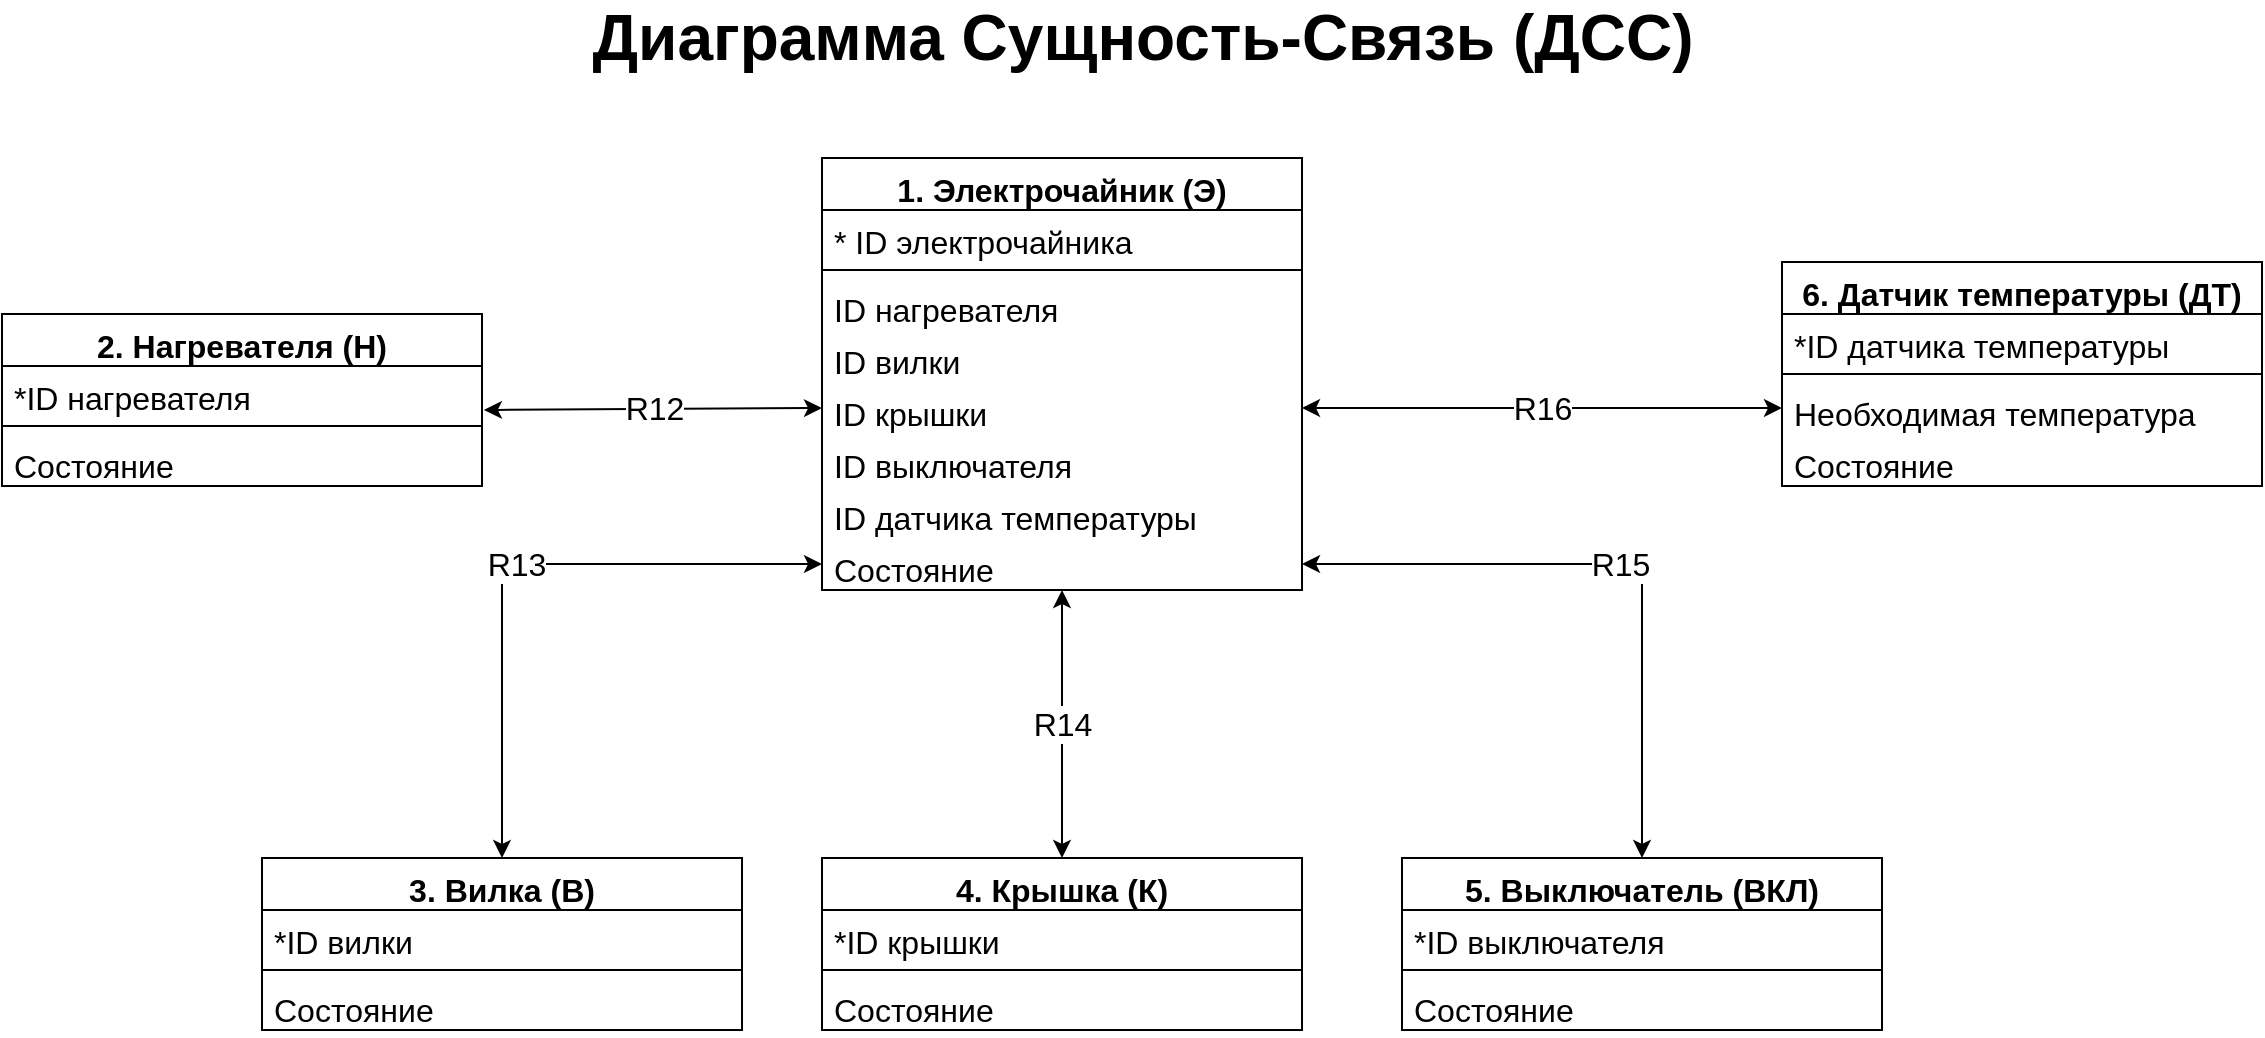 <mxfile pages="5">
    <diagram id="1G98EZApd0XkNLwHM3sA" name="dss">
        <mxGraphModel dx="803" dy="605" grid="1" gridSize="10" guides="1" tooltips="1" connect="1" arrows="1" fold="1" page="1" pageScale="1" pageWidth="4681" pageHeight="3300" math="0" shadow="0">
            <root>
                <mxCell id="0"/>
                <mxCell id="1" parent="0"/>
                <mxCell id="31scnzc9531WvHTzDKm4-2" value="R14" style="edgeStyle=orthogonalEdgeStyle;rounded=0;orthogonalLoop=1;jettySize=auto;html=1;entryX=0.5;entryY=0;entryDx=0;entryDy=0;fontSize=16;startArrow=classic;startFill=1;" parent="1" source="31scnzc9531WvHTzDKm4-3" target="31scnzc9531WvHTzDKm4-20" edge="1">
                    <mxGeometry relative="1" as="geometry"/>
                </mxCell>
                <mxCell id="31scnzc9531WvHTzDKm4-3" value="1. Электрочайник (Э)" style="swimlane;fontStyle=1;align=center;verticalAlign=top;childLayout=stackLayout;horizontal=1;startSize=26;horizontalStack=0;resizeParent=1;resizeParentMax=0;resizeLast=0;collapsible=1;marginBottom=0;fontSize=16;" parent="1" vertex="1">
                    <mxGeometry x="610" y="120" width="240" height="216" as="geometry"/>
                </mxCell>
                <mxCell id="31scnzc9531WvHTzDKm4-4" value="* ID электрочайника" style="text;strokeColor=none;fillColor=none;align=left;verticalAlign=top;spacingLeft=4;spacingRight=4;overflow=hidden;rotatable=0;points=[[0,0.5],[1,0.5]];portConstraint=eastwest;fontSize=16;" parent="31scnzc9531WvHTzDKm4-3" vertex="1">
                    <mxGeometry y="26" width="240" height="26" as="geometry"/>
                </mxCell>
                <mxCell id="31scnzc9531WvHTzDKm4-5" value="" style="line;strokeWidth=1;fillColor=none;align=left;verticalAlign=middle;spacingTop=-1;spacingLeft=3;spacingRight=3;rotatable=0;labelPosition=right;points=[];portConstraint=eastwest;" parent="31scnzc9531WvHTzDKm4-3" vertex="1">
                    <mxGeometry y="52" width="240" height="8" as="geometry"/>
                </mxCell>
                <mxCell id="31scnzc9531WvHTzDKm4-6" value="ID нагревателя" style="text;strokeColor=none;fillColor=none;align=left;verticalAlign=top;spacingLeft=4;spacingRight=4;overflow=hidden;rotatable=0;points=[[0,0.5],[1,0.5]];portConstraint=eastwest;fontSize=16;" parent="31scnzc9531WvHTzDKm4-3" vertex="1">
                    <mxGeometry y="60" width="240" height="26" as="geometry"/>
                </mxCell>
                <mxCell id="31scnzc9531WvHTzDKm4-7" value="ID вилки" style="text;strokeColor=none;fillColor=none;align=left;verticalAlign=top;spacingLeft=4;spacingRight=4;overflow=hidden;rotatable=0;points=[[0,0.5],[1,0.5]];portConstraint=eastwest;fontSize=16;" parent="31scnzc9531WvHTzDKm4-3" vertex="1">
                    <mxGeometry y="86" width="240" height="26" as="geometry"/>
                </mxCell>
                <mxCell id="31scnzc9531WvHTzDKm4-8" value="ID крышки" style="text;strokeColor=none;fillColor=none;align=left;verticalAlign=top;spacingLeft=4;spacingRight=4;overflow=hidden;rotatable=0;points=[[0,0.5],[1,0.5]];portConstraint=eastwest;fontSize=16;" parent="31scnzc9531WvHTzDKm4-3" vertex="1">
                    <mxGeometry y="112" width="240" height="26" as="geometry"/>
                </mxCell>
                <mxCell id="31scnzc9531WvHTzDKm4-9" value="ID выключателя" style="text;strokeColor=none;fillColor=none;align=left;verticalAlign=top;spacingLeft=4;spacingRight=4;overflow=hidden;rotatable=0;points=[[0,0.5],[1,0.5]];portConstraint=eastwest;fontSize=16;" parent="31scnzc9531WvHTzDKm4-3" vertex="1">
                    <mxGeometry y="138" width="240" height="26" as="geometry"/>
                </mxCell>
                <mxCell id="31scnzc9531WvHTzDKm4-10" value="ID датчика температуры" style="text;strokeColor=none;fillColor=none;align=left;verticalAlign=top;spacingLeft=4;spacingRight=4;overflow=hidden;rotatable=0;points=[[0,0.5],[1,0.5]];portConstraint=eastwest;fontSize=16;" parent="31scnzc9531WvHTzDKm4-3" vertex="1">
                    <mxGeometry y="164" width="240" height="26" as="geometry"/>
                </mxCell>
                <mxCell id="31scnzc9531WvHTzDKm4-11" value="Cостояние" style="text;strokeColor=none;fillColor=none;align=left;verticalAlign=top;spacingLeft=4;spacingRight=4;overflow=hidden;rotatable=0;points=[[0,0.5],[1,0.5]];portConstraint=eastwest;fontSize=16;" parent="31scnzc9531WvHTzDKm4-3" vertex="1">
                    <mxGeometry y="190" width="240" height="26" as="geometry"/>
                </mxCell>
                <mxCell id="31scnzc9531WvHTzDKm4-12" value="2. Нагревателя (Н)" style="swimlane;fontStyle=1;align=center;verticalAlign=top;childLayout=stackLayout;horizontal=1;startSize=26;horizontalStack=0;resizeParent=1;resizeParentMax=0;resizeLast=0;collapsible=1;marginBottom=0;fontSize=16;" parent="1" vertex="1">
                    <mxGeometry x="200" y="198" width="240" height="86" as="geometry"/>
                </mxCell>
                <mxCell id="31scnzc9531WvHTzDKm4-13" value="*ID нагревателя" style="text;strokeColor=none;fillColor=none;align=left;verticalAlign=top;spacingLeft=4;spacingRight=4;overflow=hidden;rotatable=0;points=[[0,0.5],[1,0.5]];portConstraint=eastwest;fontSize=16;" parent="31scnzc9531WvHTzDKm4-12" vertex="1">
                    <mxGeometry y="26" width="240" height="26" as="geometry"/>
                </mxCell>
                <mxCell id="31scnzc9531WvHTzDKm4-14" value="" style="line;strokeWidth=1;fillColor=none;align=left;verticalAlign=middle;spacingTop=-1;spacingLeft=3;spacingRight=3;rotatable=0;labelPosition=right;points=[];portConstraint=eastwest;" parent="31scnzc9531WvHTzDKm4-12" vertex="1">
                    <mxGeometry y="52" width="240" height="8" as="geometry"/>
                </mxCell>
                <mxCell id="31scnzc9531WvHTzDKm4-15" value="Cостояние" style="text;strokeColor=none;fillColor=none;align=left;verticalAlign=top;spacingLeft=4;spacingRight=4;overflow=hidden;rotatable=0;points=[[0,0.5],[1,0.5]];portConstraint=eastwest;fontSize=16;" parent="31scnzc9531WvHTzDKm4-12" vertex="1">
                    <mxGeometry y="60" width="240" height="26" as="geometry"/>
                </mxCell>
                <mxCell id="31scnzc9531WvHTzDKm4-16" value="3. Вилка (В)" style="swimlane;fontStyle=1;align=center;verticalAlign=top;childLayout=stackLayout;horizontal=1;startSize=26;horizontalStack=0;resizeParent=1;resizeParentMax=0;resizeLast=0;collapsible=1;marginBottom=0;fontSize=16;" parent="1" vertex="1">
                    <mxGeometry x="330" y="470" width="240" height="86" as="geometry"/>
                </mxCell>
                <mxCell id="31scnzc9531WvHTzDKm4-17" value="*ID вилки" style="text;strokeColor=none;fillColor=none;align=left;verticalAlign=top;spacingLeft=4;spacingRight=4;overflow=hidden;rotatable=0;points=[[0,0.5],[1,0.5]];portConstraint=eastwest;fontSize=16;" parent="31scnzc9531WvHTzDKm4-16" vertex="1">
                    <mxGeometry y="26" width="240" height="26" as="geometry"/>
                </mxCell>
                <mxCell id="31scnzc9531WvHTzDKm4-18" value="" style="line;strokeWidth=1;fillColor=none;align=left;verticalAlign=middle;spacingTop=-1;spacingLeft=3;spacingRight=3;rotatable=0;labelPosition=right;points=[];portConstraint=eastwest;" parent="31scnzc9531WvHTzDKm4-16" vertex="1">
                    <mxGeometry y="52" width="240" height="8" as="geometry"/>
                </mxCell>
                <mxCell id="31scnzc9531WvHTzDKm4-19" value="Cостояние" style="text;strokeColor=none;fillColor=none;align=left;verticalAlign=top;spacingLeft=4;spacingRight=4;overflow=hidden;rotatable=0;points=[[0,0.5],[1,0.5]];portConstraint=eastwest;fontSize=16;" parent="31scnzc9531WvHTzDKm4-16" vertex="1">
                    <mxGeometry y="60" width="240" height="26" as="geometry"/>
                </mxCell>
                <mxCell id="31scnzc9531WvHTzDKm4-20" value="4. Крышка (К)" style="swimlane;fontStyle=1;align=center;verticalAlign=top;childLayout=stackLayout;horizontal=1;startSize=26;horizontalStack=0;resizeParent=1;resizeParentMax=0;resizeLast=0;collapsible=1;marginBottom=0;fontSize=16;" parent="1" vertex="1">
                    <mxGeometry x="610" y="470" width="240" height="86" as="geometry"/>
                </mxCell>
                <mxCell id="31scnzc9531WvHTzDKm4-21" value="*ID крышки" style="text;strokeColor=none;fillColor=none;align=left;verticalAlign=top;spacingLeft=4;spacingRight=4;overflow=hidden;rotatable=0;points=[[0,0.5],[1,0.5]];portConstraint=eastwest;fontSize=16;" parent="31scnzc9531WvHTzDKm4-20" vertex="1">
                    <mxGeometry y="26" width="240" height="26" as="geometry"/>
                </mxCell>
                <mxCell id="31scnzc9531WvHTzDKm4-22" value="" style="line;strokeWidth=1;fillColor=none;align=left;verticalAlign=middle;spacingTop=-1;spacingLeft=3;spacingRight=3;rotatable=0;labelPosition=right;points=[];portConstraint=eastwest;" parent="31scnzc9531WvHTzDKm4-20" vertex="1">
                    <mxGeometry y="52" width="240" height="8" as="geometry"/>
                </mxCell>
                <mxCell id="31scnzc9531WvHTzDKm4-23" value="Cостояние" style="text;strokeColor=none;fillColor=none;align=left;verticalAlign=top;spacingLeft=4;spacingRight=4;overflow=hidden;rotatable=0;points=[[0,0.5],[1,0.5]];portConstraint=eastwest;fontSize=16;" parent="31scnzc9531WvHTzDKm4-20" vertex="1">
                    <mxGeometry y="60" width="240" height="26" as="geometry"/>
                </mxCell>
                <mxCell id="31scnzc9531WvHTzDKm4-24" value="5. Выключатель (ВКЛ)" style="swimlane;fontStyle=1;align=center;verticalAlign=top;childLayout=stackLayout;horizontal=1;startSize=26;horizontalStack=0;resizeParent=1;resizeParentMax=0;resizeLast=0;collapsible=1;marginBottom=0;fontSize=16;" parent="1" vertex="1">
                    <mxGeometry x="900" y="470" width="240" height="86" as="geometry"/>
                </mxCell>
                <mxCell id="31scnzc9531WvHTzDKm4-25" value="*ID выключателя" style="text;strokeColor=none;fillColor=none;align=left;verticalAlign=top;spacingLeft=4;spacingRight=4;overflow=hidden;rotatable=0;points=[[0,0.5],[1,0.5]];portConstraint=eastwest;fontSize=16;" parent="31scnzc9531WvHTzDKm4-24" vertex="1">
                    <mxGeometry y="26" width="240" height="26" as="geometry"/>
                </mxCell>
                <mxCell id="31scnzc9531WvHTzDKm4-26" value="" style="line;strokeWidth=1;fillColor=none;align=left;verticalAlign=middle;spacingTop=-1;spacingLeft=3;spacingRight=3;rotatable=0;labelPosition=right;points=[];portConstraint=eastwest;" parent="31scnzc9531WvHTzDKm4-24" vertex="1">
                    <mxGeometry y="52" width="240" height="8" as="geometry"/>
                </mxCell>
                <mxCell id="31scnzc9531WvHTzDKm4-27" value="Cостояние" style="text;strokeColor=none;fillColor=none;align=left;verticalAlign=top;spacingLeft=4;spacingRight=4;overflow=hidden;rotatable=0;points=[[0,0.5],[1,0.5]];portConstraint=eastwest;fontSize=16;" parent="31scnzc9531WvHTzDKm4-24" vertex="1">
                    <mxGeometry y="60" width="240" height="26" as="geometry"/>
                </mxCell>
                <mxCell id="31scnzc9531WvHTzDKm4-28" value="6. Датчик температуры (ДТ)" style="swimlane;fontStyle=1;align=center;verticalAlign=top;childLayout=stackLayout;horizontal=1;startSize=26;horizontalStack=0;resizeParent=1;resizeParentMax=0;resizeLast=0;collapsible=1;marginBottom=0;fontSize=16;" parent="1" vertex="1">
                    <mxGeometry x="1090" y="172" width="240" height="112" as="geometry"/>
                </mxCell>
                <mxCell id="31scnzc9531WvHTzDKm4-29" value="*ID датчика температуры" style="text;strokeColor=none;fillColor=none;align=left;verticalAlign=top;spacingLeft=4;spacingRight=4;overflow=hidden;rotatable=0;points=[[0,0.5],[1,0.5]];portConstraint=eastwest;fontSize=16;" parent="31scnzc9531WvHTzDKm4-28" vertex="1">
                    <mxGeometry y="26" width="240" height="26" as="geometry"/>
                </mxCell>
                <mxCell id="31scnzc9531WvHTzDKm4-30" value="" style="line;strokeWidth=1;fillColor=none;align=left;verticalAlign=middle;spacingTop=-1;spacingLeft=3;spacingRight=3;rotatable=0;labelPosition=right;points=[];portConstraint=eastwest;" parent="31scnzc9531WvHTzDKm4-28" vertex="1">
                    <mxGeometry y="52" width="240" height="8" as="geometry"/>
                </mxCell>
                <mxCell id="31scnzc9531WvHTzDKm4-31" value="Необходимая температура" style="text;strokeColor=none;fillColor=none;align=left;verticalAlign=top;spacingLeft=4;spacingRight=4;overflow=hidden;rotatable=0;points=[[0,0.5],[1,0.5]];portConstraint=eastwest;fontSize=16;" parent="31scnzc9531WvHTzDKm4-28" vertex="1">
                    <mxGeometry y="60" width="240" height="26" as="geometry"/>
                </mxCell>
                <mxCell id="31scnzc9531WvHTzDKm4-32" value="Cостояние" style="text;strokeColor=none;fillColor=none;align=left;verticalAlign=top;spacingLeft=4;spacingRight=4;overflow=hidden;rotatable=0;points=[[0,0.5],[1,0.5]];portConstraint=eastwest;fontSize=16;" parent="31scnzc9531WvHTzDKm4-28" vertex="1">
                    <mxGeometry y="86" width="240" height="26" as="geometry"/>
                </mxCell>
                <mxCell id="31scnzc9531WvHTzDKm4-33" value="R12" style="edgeStyle=orthogonalEdgeStyle;rounded=0;orthogonalLoop=1;jettySize=auto;html=1;exitX=0;exitY=0.5;exitDx=0;exitDy=0;entryX=1.004;entryY=0.846;entryDx=0;entryDy=0;entryPerimeter=0;fontSize=16;fontStyle=0;startArrow=classic;startFill=1;" parent="1" source="31scnzc9531WvHTzDKm4-8" target="31scnzc9531WvHTzDKm4-13" edge="1">
                    <mxGeometry relative="1" as="geometry">
                        <Array as="points">
                            <mxPoint x="610" y="246"/>
                        </Array>
                    </mxGeometry>
                </mxCell>
                <mxCell id="31scnzc9531WvHTzDKm4-34" value="R16" style="edgeStyle=orthogonalEdgeStyle;rounded=0;orthogonalLoop=1;jettySize=auto;html=1;exitX=1;exitY=0.5;exitDx=0;exitDy=0;entryX=0;entryY=0.5;entryDx=0;entryDy=0;fontSize=16;startArrow=classic;startFill=1;" parent="1" source="31scnzc9531WvHTzDKm4-8" target="31scnzc9531WvHTzDKm4-31" edge="1">
                    <mxGeometry relative="1" as="geometry"/>
                </mxCell>
                <mxCell id="31scnzc9531WvHTzDKm4-35" value="R13" style="edgeStyle=orthogonalEdgeStyle;rounded=0;orthogonalLoop=1;jettySize=auto;html=1;exitX=0;exitY=0.5;exitDx=0;exitDy=0;entryX=0.5;entryY=0;entryDx=0;entryDy=0;fontSize=16;startArrow=classic;startFill=1;" parent="1" source="31scnzc9531WvHTzDKm4-11" target="31scnzc9531WvHTzDKm4-16" edge="1">
                    <mxGeometry relative="1" as="geometry"/>
                </mxCell>
                <mxCell id="31scnzc9531WvHTzDKm4-36" value="R15" style="edgeStyle=orthogonalEdgeStyle;rounded=0;orthogonalLoop=1;jettySize=auto;html=1;exitX=1;exitY=0.5;exitDx=0;exitDy=0;entryX=0.5;entryY=0;entryDx=0;entryDy=0;fontSize=16;startArrow=classic;startFill=1;" parent="1" source="31scnzc9531WvHTzDKm4-11" target="31scnzc9531WvHTzDKm4-24" edge="1">
                    <mxGeometry relative="1" as="geometry"/>
                </mxCell>
                <mxCell id="W22pBPJYgx7MwGGvN9Yu-1" value="&lt;font style=&quot;font-size: 32px&quot;&gt;&lt;b&gt;Диаграмма Сущность-Связь (ДСС)&lt;/b&gt;&lt;/font&gt;" style="text;html=1;align=center;verticalAlign=middle;resizable=0;points=[];autosize=1;strokeColor=none;fillColor=none;" parent="1" vertex="1">
                    <mxGeometry x="485" y="45" width="570" height="30" as="geometry"/>
                </mxCell>
            </root>
        </mxGraphModel>
    </diagram>
    <diagram id="YMY06f2i0xVLfhPeXCJ1" name="mvo">
        <mxGraphModel dx="1350" dy="803" grid="1" gridSize="10" guides="1" tooltips="1" connect="1" arrows="1" fold="1" page="1" pageScale="1" pageWidth="4681" pageHeight="3300" math="0" shadow="0">
            <root>
                <mxCell id="fn1gSBCFnf1n2dm7TXk4-0"/>
                <mxCell id="fn1gSBCFnf1n2dm7TXk4-1" parent="fn1gSBCFnf1n2dm7TXk4-0"/>
                <mxCell id="fn1gSBCFnf1n2dm7TXk4-2" value="Э1" style="edgeStyle=orthogonalEdgeStyle;rounded=0;orthogonalLoop=1;jettySize=auto;html=1;exitX=0.25;exitY=1;exitDx=0;exitDy=0;entryX=0.211;entryY=-0.017;entryDx=0;entryDy=0;entryPerimeter=0;fontSize=16;" edge="1" parent="fn1gSBCFnf1n2dm7TXk4-1" source="fn1gSBCFnf1n2dm7TXk4-5" target="fn1gSBCFnf1n2dm7TXk4-9">
                    <mxGeometry relative="1" as="geometry"/>
                </mxCell>
                <mxCell id="fn1gSBCFnf1n2dm7TXk4-3" value="Э4" style="edgeStyle=orthogonalEdgeStyle;rounded=0;orthogonalLoop=1;jettySize=auto;html=1;entryX=0.5;entryY=0;entryDx=0;entryDy=0;fontSize=16;" edge="1" parent="fn1gSBCFnf1n2dm7TXk4-1" source="fn1gSBCFnf1n2dm7TXk4-5" target="fn1gSBCFnf1n2dm7TXk4-9">
                    <mxGeometry relative="1" as="geometry"/>
                </mxCell>
                <mxCell id="fn1gSBCFnf1n2dm7TXk4-4" value="Э5" style="edgeStyle=orthogonalEdgeStyle;rounded=0;orthogonalLoop=1;jettySize=auto;html=1;exitX=0.75;exitY=1;exitDx=0;exitDy=0;entryX=0.789;entryY=-0.05;entryDx=0;entryDy=0;entryPerimeter=0;fontSize=16;" edge="1" parent="fn1gSBCFnf1n2dm7TXk4-1" source="fn1gSBCFnf1n2dm7TXk4-5" target="fn1gSBCFnf1n2dm7TXk4-9">
                    <mxGeometry relative="1" as="geometry"/>
                </mxCell>
                <mxCell id="fn1gSBCFnf1n2dm7TXk4-5" value="Пользователь" style="rounded=0;whiteSpace=wrap;html=1;fontSize=16;" vertex="1" parent="fn1gSBCFnf1n2dm7TXk4-1">
                    <mxGeometry x="620" y="70" width="220" height="60" as="geometry"/>
                </mxCell>
                <mxCell id="fn1gSBCFnf1n2dm7TXk4-6" value="Н1, Н2" style="edgeStyle=orthogonalEdgeStyle;rounded=0;orthogonalLoop=1;jettySize=auto;html=1;exitX=0;exitY=0.25;exitDx=0;exitDy=0;entryX=1;entryY=0.5;entryDx=0;entryDy=0;fontSize=16;" edge="1" parent="fn1gSBCFnf1n2dm7TXk4-1" source="fn1gSBCFnf1n2dm7TXk4-9" target="fn1gSBCFnf1n2dm7TXk4-10">
                    <mxGeometry relative="1" as="geometry"/>
                </mxCell>
                <mxCell id="fn1gSBCFnf1n2dm7TXk4-7" value="ВКЛ2" style="edgeStyle=orthogonalEdgeStyle;rounded=0;orthogonalLoop=1;jettySize=auto;html=1;exitX=0.75;exitY=1;exitDx=0;exitDy=0;entryX=0.25;entryY=0;entryDx=0;entryDy=0;fontSize=16;startArrow=classic;startFill=1;endArrow=none;endFill=0;" edge="1" parent="fn1gSBCFnf1n2dm7TXk4-1" source="fn1gSBCFnf1n2dm7TXk4-9" target="fn1gSBCFnf1n2dm7TXk4-17">
                    <mxGeometry x="-0.017" relative="1" as="geometry">
                        <Array as="points">
                            <mxPoint x="772" y="330"/>
                            <mxPoint x="933" y="330"/>
                        </Array>
                        <mxPoint as="offset"/>
                    </mxGeometry>
                </mxCell>
                <mxCell id="fn1gSBCFnf1n2dm7TXk4-8" value="ДТ1" style="edgeStyle=orthogonalEdgeStyle;rounded=0;orthogonalLoop=1;jettySize=auto;html=1;exitX=1;exitY=0.75;exitDx=0;exitDy=0;entryX=0;entryY=0.75;entryDx=0;entryDy=0;fontSize=16;startArrow=none;startFill=0;" edge="1" parent="fn1gSBCFnf1n2dm7TXk4-1" source="fn1gSBCFnf1n2dm7TXk4-9" target="fn1gSBCFnf1n2dm7TXk4-19">
                    <mxGeometry relative="1" as="geometry"/>
                </mxCell>
                <mxCell id="fn1gSBCFnf1n2dm7TXk4-9" value="1. Электрочайник" style="ellipse;whiteSpace=wrap;html=1;fontSize=16;" vertex="1" parent="fn1gSBCFnf1n2dm7TXk4-1">
                    <mxGeometry x="635" y="190" width="190" height="60" as="geometry"/>
                </mxCell>
                <mxCell id="fn1gSBCFnf1n2dm7TXk4-10" value="2. Нагреватель" style="ellipse;whiteSpace=wrap;html=1;fontSize=16;" vertex="1" parent="fn1gSBCFnf1n2dm7TXk4-1">
                    <mxGeometry x="260" y="180" width="190" height="60" as="geometry"/>
                </mxCell>
                <mxCell id="fn1gSBCFnf1n2dm7TXk4-11" value="В1, В2" style="edgeStyle=orthogonalEdgeStyle;rounded=0;orthogonalLoop=1;jettySize=auto;html=1;exitX=0.5;exitY=0;exitDx=0;exitDy=0;entryX=0;entryY=1;entryDx=0;entryDy=0;fontSize=16;startArrow=none;startFill=0;" edge="1" parent="fn1gSBCFnf1n2dm7TXk4-1" source="fn1gSBCFnf1n2dm7TXk4-12" target="fn1gSBCFnf1n2dm7TXk4-9">
                    <mxGeometry relative="1" as="geometry"/>
                </mxCell>
                <mxCell id="fn1gSBCFnf1n2dm7TXk4-12" value="3. Вилка" style="ellipse;whiteSpace=wrap;html=1;fontSize=16;" vertex="1" parent="fn1gSBCFnf1n2dm7TXk4-1">
                    <mxGeometry x="390" y="410" width="190" height="60" as="geometry"/>
                </mxCell>
                <mxCell id="fn1gSBCFnf1n2dm7TXk4-13" value="&lt;font style=&quot;font-size: 16px&quot;&gt;К1&lt;/font&gt;" style="edgeStyle=orthogonalEdgeStyle;rounded=0;orthogonalLoop=1;jettySize=auto;html=1;exitX=0;exitY=0;exitDx=0;exitDy=0;entryX=0.342;entryY=1;entryDx=0;entryDy=0;entryPerimeter=0;" edge="1" parent="fn1gSBCFnf1n2dm7TXk4-1" source="fn1gSBCFnf1n2dm7TXk4-15" target="fn1gSBCFnf1n2dm7TXk4-9">
                    <mxGeometry relative="1" as="geometry"/>
                </mxCell>
                <mxCell id="fn1gSBCFnf1n2dm7TXk4-14" value="&lt;font style=&quot;font-size: 16px&quot;&gt;К2&lt;/font&gt;" style="edgeStyle=orthogonalEdgeStyle;rounded=0;orthogonalLoop=1;jettySize=auto;html=1;exitX=1;exitY=0;exitDx=0;exitDy=0;entryX=0.5;entryY=1;entryDx=0;entryDy=0;" edge="1" parent="fn1gSBCFnf1n2dm7TXk4-1" source="fn1gSBCFnf1n2dm7TXk4-15" target="fn1gSBCFnf1n2dm7TXk4-9">
                    <mxGeometry relative="1" as="geometry"/>
                </mxCell>
                <mxCell id="fn1gSBCFnf1n2dm7TXk4-15" value="4. Крышка" style="ellipse;whiteSpace=wrap;html=1;fontSize=16;" vertex="1" parent="fn1gSBCFnf1n2dm7TXk4-1">
                    <mxGeometry x="635" y="510" width="190" height="60" as="geometry"/>
                </mxCell>
                <mxCell id="fn1gSBCFnf1n2dm7TXk4-16" value="ВКЛ1" style="edgeStyle=orthogonalEdgeStyle;rounded=0;orthogonalLoop=1;jettySize=auto;html=1;exitX=0.5;exitY=0;exitDx=0;exitDy=0;entryX=1;entryY=1;entryDx=0;entryDy=0;fontSize=16;startArrow=none;startFill=0;" edge="1" parent="fn1gSBCFnf1n2dm7TXk4-1" source="fn1gSBCFnf1n2dm7TXk4-17" target="fn1gSBCFnf1n2dm7TXk4-9">
                    <mxGeometry relative="1" as="geometry">
                        <Array as="points">
                            <mxPoint x="975" y="300"/>
                            <mxPoint x="797" y="300"/>
                        </Array>
                    </mxGeometry>
                </mxCell>
                <mxCell id="fn1gSBCFnf1n2dm7TXk4-17" value="5. Выключатель" style="ellipse;whiteSpace=wrap;html=1;fontSize=16;" vertex="1" parent="fn1gSBCFnf1n2dm7TXk4-1">
                    <mxGeometry x="880" y="410" width="190" height="60" as="geometry"/>
                </mxCell>
                <mxCell id="fn1gSBCFnf1n2dm7TXk4-18" value="ДТ2" style="edgeStyle=orthogonalEdgeStyle;rounded=0;orthogonalLoop=1;jettySize=auto;html=1;exitX=0;exitY=0.25;exitDx=0;exitDy=0;entryX=1;entryY=0.25;entryDx=0;entryDy=0;fontSize=16;startArrow=none;startFill=0;" edge="1" parent="fn1gSBCFnf1n2dm7TXk4-1" source="fn1gSBCFnf1n2dm7TXk4-19" target="fn1gSBCFnf1n2dm7TXk4-9">
                    <mxGeometry relative="1" as="geometry"/>
                </mxCell>
                <mxCell id="fn1gSBCFnf1n2dm7TXk4-19" value="6. Датчик температуры" style="ellipse;whiteSpace=wrap;html=1;fontSize=16;" vertex="1" parent="fn1gSBCFnf1n2dm7TXk4-1">
                    <mxGeometry x="1070" y="190" width="190" height="60" as="geometry"/>
                </mxCell>
                <mxCell id="fn1gSBCFnf1n2dm7TXk4-20" value="&lt;font style=&quot;font-size: 16px&quot;&gt;К1&lt;/font&gt;" style="edgeStyle=orthogonalEdgeStyle;rounded=0;orthogonalLoop=1;jettySize=auto;html=1;exitX=0.75;exitY=0;exitDx=0;exitDy=0;entryX=0;entryY=1;entryDx=0;entryDy=0;" edge="1" parent="fn1gSBCFnf1n2dm7TXk4-1" source="fn1gSBCFnf1n2dm7TXk4-26" target="fn1gSBCFnf1n2dm7TXk4-15">
                    <mxGeometry relative="1" as="geometry"/>
                </mxCell>
                <mxCell id="fn1gSBCFnf1n2dm7TXk4-21" value="&lt;font style=&quot;font-size: 16px&quot;&gt;К2&lt;/font&gt;" style="edgeStyle=orthogonalEdgeStyle;rounded=0;orthogonalLoop=1;jettySize=auto;html=1;exitX=0.909;exitY=-0.017;exitDx=0;exitDy=0;entryX=1;entryY=1;entryDx=0;entryDy=0;exitPerimeter=0;" edge="1" parent="fn1gSBCFnf1n2dm7TXk4-1" source="fn1gSBCFnf1n2dm7TXk4-26" target="fn1gSBCFnf1n2dm7TXk4-15">
                    <mxGeometry relative="1" as="geometry"/>
                </mxCell>
                <mxCell id="fn1gSBCFnf1n2dm7TXk4-22" value="&lt;font style=&quot;font-size: 16px&quot;&gt;В1&lt;/font&gt;" style="edgeStyle=orthogonalEdgeStyle;rounded=0;orthogonalLoop=1;jettySize=auto;html=1;exitX=0.5;exitY=0;exitDx=0;exitDy=0;entryX=1;entryY=1;entryDx=0;entryDy=0;" edge="1" parent="fn1gSBCFnf1n2dm7TXk4-1" source="fn1gSBCFnf1n2dm7TXk4-26" target="fn1gSBCFnf1n2dm7TXk4-12">
                    <mxGeometry relative="1" as="geometry">
                        <Array as="points">
                            <mxPoint x="730" y="700"/>
                            <mxPoint x="630" y="700"/>
                            <mxPoint x="630" y="600"/>
                            <mxPoint x="552" y="600"/>
                        </Array>
                    </mxGeometry>
                </mxCell>
                <mxCell id="fn1gSBCFnf1n2dm7TXk4-23" value="&lt;font style=&quot;font-size: 16px&quot;&gt;В2&lt;/font&gt;" style="edgeStyle=orthogonalEdgeStyle;rounded=0;orthogonalLoop=1;jettySize=auto;html=1;exitX=0.25;exitY=0;exitDx=0;exitDy=0;entryX=0.5;entryY=1;entryDx=0;entryDy=0;" edge="1" parent="fn1gSBCFnf1n2dm7TXk4-1" source="fn1gSBCFnf1n2dm7TXk4-26" target="fn1gSBCFnf1n2dm7TXk4-12">
                    <mxGeometry relative="1" as="geometry">
                        <Array as="points">
                            <mxPoint x="675" y="720"/>
                            <mxPoint x="485" y="720"/>
                        </Array>
                    </mxGeometry>
                </mxCell>
                <mxCell id="fn1gSBCFnf1n2dm7TXk4-24" value="&lt;font style=&quot;font-size: 16px&quot;&gt;ВКЛ1&lt;/font&gt;" style="edgeStyle=orthogonalEdgeStyle;rounded=0;orthogonalLoop=1;jettySize=auto;html=1;exitX=1;exitY=0.25;exitDx=0;exitDy=0;entryX=0;entryY=1;entryDx=0;entryDy=0;" edge="1" parent="fn1gSBCFnf1n2dm7TXk4-1" source="fn1gSBCFnf1n2dm7TXk4-26" target="fn1gSBCFnf1n2dm7TXk4-17">
                    <mxGeometry relative="1" as="geometry"/>
                </mxCell>
                <mxCell id="fn1gSBCFnf1n2dm7TXk4-25" value="&lt;font style=&quot;font-size: 16px&quot;&gt;ВКЛ2&lt;/font&gt;" style="edgeStyle=orthogonalEdgeStyle;rounded=0;orthogonalLoop=1;jettySize=auto;html=1;exitX=1;exitY=0.75;exitDx=0;exitDy=0;entryX=0.5;entryY=1;entryDx=0;entryDy=0;" edge="1" parent="fn1gSBCFnf1n2dm7TXk4-1" source="fn1gSBCFnf1n2dm7TXk4-26" target="fn1gSBCFnf1n2dm7TXk4-17">
                    <mxGeometry relative="1" as="geometry"/>
                </mxCell>
                <mxCell id="fn1gSBCFnf1n2dm7TXk4-26" value="Пользователь" style="rounded=0;whiteSpace=wrap;html=1;fontSize=16;" vertex="1" parent="fn1gSBCFnf1n2dm7TXk4-1">
                    <mxGeometry x="620" y="730" width="220" height="60" as="geometry"/>
                </mxCell>
                <mxCell id="fn1gSBCFnf1n2dm7TXk4-27" value="&lt;font style=&quot;font-size: 16px&quot;&gt;ДТ2&lt;/font&gt;" style="edgeStyle=orthogonalEdgeStyle;rounded=0;orthogonalLoop=1;jettySize=auto;html=1;exitX=0.5;exitY=0;exitDx=0;exitDy=0;entryX=0.5;entryY=1;entryDx=0;entryDy=0;" edge="1" parent="fn1gSBCFnf1n2dm7TXk4-1" source="fn1gSBCFnf1n2dm7TXk4-28" target="fn1gSBCFnf1n2dm7TXk4-19">
                    <mxGeometry relative="1" as="geometry"/>
                </mxCell>
                <mxCell id="fn1gSBCFnf1n2dm7TXk4-28" value="&amp;nbsp;Терминатор" style="rounded=0;whiteSpace=wrap;html=1;fontSize=16;" vertex="1" parent="fn1gSBCFnf1n2dm7TXk4-1">
                    <mxGeometry x="1055" y="340" width="220" height="60" as="geometry"/>
                </mxCell>
                <mxCell id="ij4Z9y1rO728DXhEPdXS-0" value="&lt;font style=&quot;font-size: 32px&quot;&gt;&lt;b&gt;Модель Взаимодействия Объектов (МВО)&lt;/b&gt;&lt;/font&gt;" style="text;html=1;align=center;verticalAlign=middle;resizable=0;points=[];autosize=1;strokeColor=none;fillColor=none;" vertex="1" parent="fn1gSBCFnf1n2dm7TXk4-1">
                    <mxGeometry x="430" y="10" width="680" height="30" as="geometry"/>
                </mxCell>
            </root>
        </mxGraphModel>
    </diagram>
    <diagram id="YXNZhT3x1NFJAkweVwqr" name="dps">
        <mxGraphModel dx="1350" dy="803" grid="1" gridSize="10" guides="1" tooltips="1" connect="1" arrows="1" fold="1" page="1" pageScale="1" pageWidth="4681" pageHeight="3300" math="0" shadow="0">
            <root>
                <mxCell id="bDL4ATKbaho1a3p4V-Jz-0"/>
                <mxCell id="bDL4ATKbaho1a3p4V-Jz-1" parent="bDL4ATKbaho1a3p4V-Jz-0"/>
                <mxCell id="7LEagK5MLIi-Edm-ylrw-0" value="&lt;font style=&quot;font-size: 32px&quot;&gt;&lt;b&gt;Диаграмма Переходов Состояний (ДПС)&lt;br&gt;&lt;/b&gt;&lt;/font&gt;" style="text;html=1;align=center;verticalAlign=middle;resizable=0;points=[];autosize=1;strokeColor=none;fillColor=none;" vertex="1" parent="bDL4ATKbaho1a3p4V-Jz-1">
                    <mxGeometry x="445" y="45" width="650" height="30" as="geometry"/>
                </mxCell>
                <mxCell id="cTFWsZc5-iYyBP7X055F-0" style="edgeStyle=orthogonalEdgeStyle;rounded=0;orthogonalLoop=1;jettySize=auto;html=1;exitX=0.5;exitY=1;exitDx=0;exitDy=0;entryX=0.5;entryY=0;entryDx=0;entryDy=0;fontSize=16;" edge="1" parent="bDL4ATKbaho1a3p4V-Jz-1" source="cTFWsZc5-iYyBP7X055F-1" target="cTFWsZc5-iYyBP7X055F-4">
                    <mxGeometry relative="1" as="geometry"/>
                </mxCell>
                <mxCell id="cTFWsZc5-iYyBP7X055F-1" value="" style="ellipse;whiteSpace=wrap;html=1;aspect=fixed;fontSize=16;" vertex="1" parent="bDL4ATKbaho1a3p4V-Jz-1">
                    <mxGeometry x="320" y="170" width="60" height="60" as="geometry"/>
                </mxCell>
                <mxCell id="cTFWsZc5-iYyBP7X055F-2" value="&lt;b&gt;Электрочайник&lt;/b&gt;" style="text;html=1;align=center;verticalAlign=middle;resizable=0;points=[];autosize=1;strokeColor=none;fontSize=16;" vertex="1" parent="bDL4ATKbaho1a3p4V-Jz-1">
                    <mxGeometry x="280" y="110" width="140" height="20" as="geometry"/>
                </mxCell>
                <mxCell id="cTFWsZc5-iYyBP7X055F-3" value="Э1" style="edgeStyle=orthogonalEdgeStyle;rounded=0;orthogonalLoop=1;jettySize=auto;html=1;exitX=0;exitY=0.5;exitDx=0;exitDy=0;entryX=0.5;entryY=0;entryDx=0;entryDy=0;fontSize=16;" edge="1" parent="bDL4ATKbaho1a3p4V-Jz-1" source="cTFWsZc5-iYyBP7X055F-4" target="cTFWsZc5-iYyBP7X055F-8">
                    <mxGeometry relative="1" as="geometry"/>
                </mxCell>
                <mxCell id="cTFWsZc5-iYyBP7X055F-4" value="1. Выключен" style="whiteSpace=wrap;html=1;fontSize=16;" vertex="1" parent="bDL4ATKbaho1a3p4V-Jz-1">
                    <mxGeometry x="280" y="280" width="140" height="60" as="geometry"/>
                </mxCell>
                <mxCell id="cTFWsZc5-iYyBP7X055F-5" value="Э2" style="edgeStyle=orthogonalEdgeStyle;rounded=0;orthogonalLoop=1;jettySize=auto;html=1;exitX=0.5;exitY=1;exitDx=0;exitDy=0;entryX=0;entryY=0.5;entryDx=0;entryDy=0;fontSize=16;" edge="1" parent="bDL4ATKbaho1a3p4V-Jz-1" source="cTFWsZc5-iYyBP7X055F-8" target="cTFWsZc5-iYyBP7X055F-12">
                    <mxGeometry relative="1" as="geometry"/>
                </mxCell>
                <mxCell id="cTFWsZc5-iYyBP7X055F-6" value="&lt;font style=&quot;font-size: 16px&quot;&gt;Э3&lt;/font&gt;" style="edgeStyle=orthogonalEdgeStyle;rounded=0;orthogonalLoop=1;jettySize=auto;html=1;exitX=1;exitY=0.25;exitDx=0;exitDy=0;entryX=0;entryY=0.25;entryDx=0;entryDy=0;" edge="1" parent="bDL4ATKbaho1a3p4V-Jz-1" source="cTFWsZc5-iYyBP7X055F-8" target="cTFWsZc5-iYyBP7X055F-14">
                    <mxGeometry relative="1" as="geometry"/>
                </mxCell>
                <mxCell id="cTFWsZc5-iYyBP7X055F-7" value="&lt;font style=&quot;font-size: 16px&quot;&gt;Э5&lt;/font&gt;" style="edgeStyle=orthogonalEdgeStyle;rounded=0;orthogonalLoop=1;jettySize=auto;html=1;exitX=1;exitY=0.75;exitDx=0;exitDy=0;entryX=0;entryY=0.75;entryDx=0;entryDy=0;" edge="1" parent="bDL4ATKbaho1a3p4V-Jz-1" source="cTFWsZc5-iYyBP7X055F-8" target="cTFWsZc5-iYyBP7X055F-14">
                    <mxGeometry relative="1" as="geometry"/>
                </mxCell>
                <mxCell id="cTFWsZc5-iYyBP7X055F-8" value="2. Влючается" style="whiteSpace=wrap;html=1;fontSize=16;" vertex="1" parent="bDL4ATKbaho1a3p4V-Jz-1">
                    <mxGeometry x="60" y="390" width="140" height="60" as="geometry"/>
                </mxCell>
                <mxCell id="cTFWsZc5-iYyBP7X055F-9" value="Э4" style="edgeStyle=orthogonalEdgeStyle;rounded=0;orthogonalLoop=1;jettySize=auto;html=1;exitX=1;exitY=0.5;exitDx=0;exitDy=0;entryX=0.5;entryY=1;entryDx=0;entryDy=0;fontSize=16;" edge="1" parent="bDL4ATKbaho1a3p4V-Jz-1" source="cTFWsZc5-iYyBP7X055F-12" target="cTFWsZc5-iYyBP7X055F-14">
                    <mxGeometry relative="1" as="geometry"/>
                </mxCell>
                <mxCell id="cTFWsZc5-iYyBP7X055F-10" value="Э3" style="edgeStyle=orthogonalEdgeStyle;rounded=0;orthogonalLoop=1;jettySize=auto;html=1;exitX=0.5;exitY=0;exitDx=0;exitDy=0;entryX=0.25;entryY=1;entryDx=0;entryDy=0;fontSize=16;" edge="1" parent="bDL4ATKbaho1a3p4V-Jz-1" source="cTFWsZc5-iYyBP7X055F-12" target="cTFWsZc5-iYyBP7X055F-14">
                    <mxGeometry relative="1" as="geometry">
                        <Array as="points">
                            <mxPoint x="350" y="470"/>
                            <mxPoint x="503" y="470"/>
                        </Array>
                    </mxGeometry>
                </mxCell>
                <mxCell id="cTFWsZc5-iYyBP7X055F-11" value="&lt;font style=&quot;font-size: 16px&quot;&gt;Э5&lt;/font&gt;" style="edgeStyle=orthogonalEdgeStyle;rounded=0;orthogonalLoop=1;jettySize=auto;html=1;exitX=0.5;exitY=1;exitDx=0;exitDy=0;entryX=0.75;entryY=1;entryDx=0;entryDy=0;" edge="1" parent="bDL4ATKbaho1a3p4V-Jz-1" source="cTFWsZc5-iYyBP7X055F-12" target="cTFWsZc5-iYyBP7X055F-14">
                    <mxGeometry relative="1" as="geometry"/>
                </mxCell>
                <mxCell id="cTFWsZc5-iYyBP7X055F-12" value="3. Работает&lt;br&gt;(нагреватся вода)" style="whiteSpace=wrap;html=1;fontSize=16;" vertex="1" parent="bDL4ATKbaho1a3p4V-Jz-1">
                    <mxGeometry x="280" y="480" width="140" height="60" as="geometry"/>
                </mxCell>
                <mxCell id="cTFWsZc5-iYyBP7X055F-13" value="Э6" style="edgeStyle=orthogonalEdgeStyle;rounded=0;orthogonalLoop=1;jettySize=auto;html=1;exitX=0.5;exitY=0;exitDx=0;exitDy=0;entryX=1;entryY=0.5;entryDx=0;entryDy=0;fontSize=16;" edge="1" parent="bDL4ATKbaho1a3p4V-Jz-1" source="cTFWsZc5-iYyBP7X055F-14" target="cTFWsZc5-iYyBP7X055F-4">
                    <mxGeometry relative="1" as="geometry"/>
                </mxCell>
                <mxCell id="cTFWsZc5-iYyBP7X055F-14" value="4. Выключается" style="whiteSpace=wrap;html=1;fontSize=16;" vertex="1" parent="bDL4ATKbaho1a3p4V-Jz-1">
                    <mxGeometry x="470" y="390" width="130" height="60" as="geometry"/>
                </mxCell>
                <mxCell id="cTFWsZc5-iYyBP7X055F-15" style="edgeStyle=orthogonalEdgeStyle;rounded=0;orthogonalLoop=1;jettySize=auto;html=1;exitX=0.5;exitY=1;exitDx=0;exitDy=0;entryX=0.5;entryY=0;entryDx=0;entryDy=0;fontSize=16;" edge="1" parent="bDL4ATKbaho1a3p4V-Jz-1" source="cTFWsZc5-iYyBP7X055F-16" target="cTFWsZc5-iYyBP7X055F-19">
                    <mxGeometry relative="1" as="geometry"/>
                </mxCell>
                <mxCell id="cTFWsZc5-iYyBP7X055F-16" value="" style="ellipse;whiteSpace=wrap;html=1;aspect=fixed;fontSize=16;" vertex="1" parent="bDL4ATKbaho1a3p4V-Jz-1">
                    <mxGeometry x="910" y="170" width="60" height="60" as="geometry"/>
                </mxCell>
                <mxCell id="cTFWsZc5-iYyBP7X055F-17" value="&lt;b&gt;Нагреватель&lt;/b&gt;" style="text;html=1;align=center;verticalAlign=middle;resizable=0;points=[];autosize=1;strokeColor=none;fontSize=16;" vertex="1" parent="bDL4ATKbaho1a3p4V-Jz-1">
                    <mxGeometry x="880" y="110" width="120" height="20" as="geometry"/>
                </mxCell>
                <mxCell id="cTFWsZc5-iYyBP7X055F-18" value="Н1" style="edgeStyle=orthogonalEdgeStyle;rounded=0;orthogonalLoop=1;jettySize=auto;html=1;exitX=0;exitY=0.5;exitDx=0;exitDy=0;entryX=0;entryY=0.5;entryDx=0;entryDy=0;fontSize=16;" edge="1" parent="bDL4ATKbaho1a3p4V-Jz-1" source="cTFWsZc5-iYyBP7X055F-19" target="cTFWsZc5-iYyBP7X055F-21">
                    <mxGeometry relative="1" as="geometry"/>
                </mxCell>
                <mxCell id="cTFWsZc5-iYyBP7X055F-19" value="1. Нагреватель выключен" style="whiteSpace=wrap;html=1;fontSize=16;" vertex="1" parent="bDL4ATKbaho1a3p4V-Jz-1">
                    <mxGeometry x="870" y="280" width="140" height="60" as="geometry"/>
                </mxCell>
                <mxCell id="cTFWsZc5-iYyBP7X055F-20" value="Н2" style="edgeStyle=orthogonalEdgeStyle;rounded=0;orthogonalLoop=1;jettySize=auto;html=1;exitX=1;exitY=0.5;exitDx=0;exitDy=0;entryX=1;entryY=0.5;entryDx=0;entryDy=0;fontSize=16;" edge="1" parent="bDL4ATKbaho1a3p4V-Jz-1" source="cTFWsZc5-iYyBP7X055F-21" target="cTFWsZc5-iYyBP7X055F-19">
                    <mxGeometry relative="1" as="geometry"/>
                </mxCell>
                <mxCell id="cTFWsZc5-iYyBP7X055F-21" value="2. Нагреватель работает" style="whiteSpace=wrap;html=1;fontSize=16;" vertex="1" parent="bDL4ATKbaho1a3p4V-Jz-1">
                    <mxGeometry x="870" y="420" width="140" height="60" as="geometry"/>
                </mxCell>
                <mxCell id="cTFWsZc5-iYyBP7X055F-22" style="edgeStyle=orthogonalEdgeStyle;rounded=0;orthogonalLoop=1;jettySize=auto;html=1;exitX=0.5;exitY=1;exitDx=0;exitDy=0;entryX=0.5;entryY=0;entryDx=0;entryDy=0;fontSize=16;" edge="1" parent="bDL4ATKbaho1a3p4V-Jz-1" source="cTFWsZc5-iYyBP7X055F-23" target="cTFWsZc5-iYyBP7X055F-26">
                    <mxGeometry relative="1" as="geometry"/>
                </mxCell>
                <mxCell id="cTFWsZc5-iYyBP7X055F-23" value="" style="ellipse;whiteSpace=wrap;html=1;aspect=fixed;fontSize=16;" vertex="1" parent="bDL4ATKbaho1a3p4V-Jz-1">
                    <mxGeometry x="1310" y="170" width="60" height="60" as="geometry"/>
                </mxCell>
                <mxCell id="cTFWsZc5-iYyBP7X055F-24" value="&lt;b&gt;Вилка&lt;/b&gt;" style="text;html=1;align=center;verticalAlign=middle;resizable=0;points=[];autosize=1;strokeColor=none;fontSize=16;" vertex="1" parent="bDL4ATKbaho1a3p4V-Jz-1">
                    <mxGeometry x="1310" y="110" width="60" height="20" as="geometry"/>
                </mxCell>
                <mxCell id="cTFWsZc5-iYyBP7X055F-25" value="В1" style="edgeStyle=orthogonalEdgeStyle;rounded=0;orthogonalLoop=1;jettySize=auto;html=1;exitX=0;exitY=0.5;exitDx=0;exitDy=0;entryX=0;entryY=0.5;entryDx=0;entryDy=0;fontSize=16;" edge="1" parent="bDL4ATKbaho1a3p4V-Jz-1" source="cTFWsZc5-iYyBP7X055F-26" target="cTFWsZc5-iYyBP7X055F-28">
                    <mxGeometry relative="1" as="geometry"/>
                </mxCell>
                <mxCell id="cTFWsZc5-iYyBP7X055F-26" value="1. Вилка подключена к питанию" style="whiteSpace=wrap;html=1;fontSize=16;" vertex="1" parent="bDL4ATKbaho1a3p4V-Jz-1">
                    <mxGeometry x="1270" y="280" width="140" height="60" as="geometry"/>
                </mxCell>
                <mxCell id="cTFWsZc5-iYyBP7X055F-27" value="В2" style="edgeStyle=orthogonalEdgeStyle;rounded=0;orthogonalLoop=1;jettySize=auto;html=1;exitX=1;exitY=0.5;exitDx=0;exitDy=0;entryX=1;entryY=0.5;entryDx=0;entryDy=0;fontSize=16;" edge="1" parent="bDL4ATKbaho1a3p4V-Jz-1" source="cTFWsZc5-iYyBP7X055F-28" target="cTFWsZc5-iYyBP7X055F-26">
                    <mxGeometry relative="1" as="geometry"/>
                </mxCell>
                <mxCell id="cTFWsZc5-iYyBP7X055F-28" value="2. Вилка отключена от питания" style="whiteSpace=wrap;html=1;fontSize=16;" vertex="1" parent="bDL4ATKbaho1a3p4V-Jz-1">
                    <mxGeometry x="1270" y="420" width="140" height="60" as="geometry"/>
                </mxCell>
                <mxCell id="cTFWsZc5-iYyBP7X055F-29" style="edgeStyle=orthogonalEdgeStyle;rounded=0;orthogonalLoop=1;jettySize=auto;html=1;exitX=0.5;exitY=1;exitDx=0;exitDy=0;entryX=0.5;entryY=0;entryDx=0;entryDy=0;fontSize=16;" edge="1" parent="bDL4ATKbaho1a3p4V-Jz-1" source="cTFWsZc5-iYyBP7X055F-30" target="cTFWsZc5-iYyBP7X055F-33">
                    <mxGeometry relative="1" as="geometry"/>
                </mxCell>
                <mxCell id="cTFWsZc5-iYyBP7X055F-30" value="" style="ellipse;whiteSpace=wrap;html=1;aspect=fixed;fontSize=16;" vertex="1" parent="bDL4ATKbaho1a3p4V-Jz-1">
                    <mxGeometry x="1850" y="170" width="60" height="60" as="geometry"/>
                </mxCell>
                <mxCell id="cTFWsZc5-iYyBP7X055F-31" value="&lt;b&gt;Крышка&lt;/b&gt;" style="text;html=1;align=center;verticalAlign=middle;resizable=0;points=[];autosize=1;strokeColor=none;fontSize=16;" vertex="1" parent="bDL4ATKbaho1a3p4V-Jz-1">
                    <mxGeometry x="1840" y="110" width="80" height="20" as="geometry"/>
                </mxCell>
                <mxCell id="cTFWsZc5-iYyBP7X055F-32" value="К1" style="edgeStyle=orthogonalEdgeStyle;rounded=0;orthogonalLoop=1;jettySize=auto;html=1;exitX=0;exitY=0.5;exitDx=0;exitDy=0;entryX=0;entryY=0.25;entryDx=0;entryDy=0;fontSize=16;" edge="1" parent="bDL4ATKbaho1a3p4V-Jz-1" source="cTFWsZc5-iYyBP7X055F-33" target="cTFWsZc5-iYyBP7X055F-35">
                    <mxGeometry relative="1" as="geometry"/>
                </mxCell>
                <mxCell id="cTFWsZc5-iYyBP7X055F-33" value="1. Открыта" style="whiteSpace=wrap;html=1;fontSize=16;" vertex="1" parent="bDL4ATKbaho1a3p4V-Jz-1">
                    <mxGeometry x="1810" y="280" width="140" height="60" as="geometry"/>
                </mxCell>
                <mxCell id="cTFWsZc5-iYyBP7X055F-34" value="К2" style="edgeStyle=orthogonalEdgeStyle;rounded=0;orthogonalLoop=1;jettySize=auto;html=1;exitX=1;exitY=0.5;exitDx=0;exitDy=0;entryX=1;entryY=0.5;entryDx=0;entryDy=0;fontSize=16;" edge="1" parent="bDL4ATKbaho1a3p4V-Jz-1" source="cTFWsZc5-iYyBP7X055F-35" target="cTFWsZc5-iYyBP7X055F-33">
                    <mxGeometry relative="1" as="geometry">
                        <Array as="points">
                            <mxPoint x="1950" y="440"/>
                            <mxPoint x="1970" y="440"/>
                            <mxPoint x="1970" y="310"/>
                        </Array>
                    </mxGeometry>
                </mxCell>
                <mxCell id="cTFWsZc5-iYyBP7X055F-35" value="2. Закрыта" style="whiteSpace=wrap;html=1;fontSize=16;" vertex="1" parent="bDL4ATKbaho1a3p4V-Jz-1">
                    <mxGeometry x="1810" y="420" width="140" height="60" as="geometry"/>
                </mxCell>
                <mxCell id="cTFWsZc5-iYyBP7X055F-36" style="edgeStyle=orthogonalEdgeStyle;rounded=0;orthogonalLoop=1;jettySize=auto;html=1;exitX=0.5;exitY=1;exitDx=0;exitDy=0;entryX=0.5;entryY=0;entryDx=0;entryDy=0;fontSize=16;" edge="1" parent="bDL4ATKbaho1a3p4V-Jz-1" source="cTFWsZc5-iYyBP7X055F-37" target="cTFWsZc5-iYyBP7X055F-40">
                    <mxGeometry relative="1" as="geometry"/>
                </mxCell>
                <mxCell id="cTFWsZc5-iYyBP7X055F-37" value="" style="ellipse;whiteSpace=wrap;html=1;aspect=fixed;fontSize=16;" vertex="1" parent="bDL4ATKbaho1a3p4V-Jz-1">
                    <mxGeometry x="910" y="690" width="60" height="60" as="geometry"/>
                </mxCell>
                <mxCell id="cTFWsZc5-iYyBP7X055F-38" value="&lt;b&gt;Выключатель&lt;/b&gt;" style="text;html=1;align=center;verticalAlign=middle;resizable=0;points=[];autosize=1;strokeColor=none;fontSize=16;" vertex="1" parent="bDL4ATKbaho1a3p4V-Jz-1">
                    <mxGeometry x="875" y="630" width="130" height="20" as="geometry"/>
                </mxCell>
                <mxCell id="cTFWsZc5-iYyBP7X055F-39" value="ВКЛ1" style="edgeStyle=orthogonalEdgeStyle;rounded=0;orthogonalLoop=1;jettySize=auto;html=1;exitX=0;exitY=0.5;exitDx=0;exitDy=0;entryX=0;entryY=0.5;entryDx=0;entryDy=0;fontSize=16;" edge="1" parent="bDL4ATKbaho1a3p4V-Jz-1" source="cTFWsZc5-iYyBP7X055F-40" target="cTFWsZc5-iYyBP7X055F-42">
                    <mxGeometry relative="1" as="geometry"/>
                </mxCell>
                <mxCell id="cTFWsZc5-iYyBP7X055F-40" value="1. Выключен" style="whiteSpace=wrap;html=1;fontSize=16;" vertex="1" parent="bDL4ATKbaho1a3p4V-Jz-1">
                    <mxGeometry x="870" y="800" width="140" height="60" as="geometry"/>
                </mxCell>
                <mxCell id="cTFWsZc5-iYyBP7X055F-41" value="ВКЛ2" style="edgeStyle=orthogonalEdgeStyle;rounded=0;orthogonalLoop=1;jettySize=auto;html=1;exitX=1;exitY=0.5;exitDx=0;exitDy=0;entryX=1;entryY=0.5;entryDx=0;entryDy=0;fontSize=16;" edge="1" parent="bDL4ATKbaho1a3p4V-Jz-1" source="cTFWsZc5-iYyBP7X055F-42" target="cTFWsZc5-iYyBP7X055F-40">
                    <mxGeometry relative="1" as="geometry"/>
                </mxCell>
                <mxCell id="cTFWsZc5-iYyBP7X055F-42" value="2. Включен" style="whiteSpace=wrap;html=1;fontSize=16;" vertex="1" parent="bDL4ATKbaho1a3p4V-Jz-1">
                    <mxGeometry x="870" y="940" width="140" height="60" as="geometry"/>
                </mxCell>
                <mxCell id="cTFWsZc5-iYyBP7X055F-43" style="edgeStyle=orthogonalEdgeStyle;rounded=0;orthogonalLoop=1;jettySize=auto;html=1;exitX=0.5;exitY=1;exitDx=0;exitDy=0;entryX=0.5;entryY=0;entryDx=0;entryDy=0;fontSize=16;" edge="1" parent="bDL4ATKbaho1a3p4V-Jz-1" source="cTFWsZc5-iYyBP7X055F-44" target="cTFWsZc5-iYyBP7X055F-47">
                    <mxGeometry relative="1" as="geometry"/>
                </mxCell>
                <mxCell id="cTFWsZc5-iYyBP7X055F-44" value="" style="ellipse;whiteSpace=wrap;html=1;aspect=fixed;fontSize=16;" vertex="1" parent="bDL4ATKbaho1a3p4V-Jz-1">
                    <mxGeometry x="1300" y="690" width="60" height="60" as="geometry"/>
                </mxCell>
                <mxCell id="cTFWsZc5-iYyBP7X055F-45" value="&lt;b&gt;Датчик температуры&lt;/b&gt;" style="text;html=1;align=center;verticalAlign=middle;resizable=0;points=[];autosize=1;strokeColor=none;fontSize=16;" vertex="1" parent="bDL4ATKbaho1a3p4V-Jz-1">
                    <mxGeometry x="1240" y="630" width="180" height="20" as="geometry"/>
                </mxCell>
                <mxCell id="cTFWsZc5-iYyBP7X055F-46" value="ДТ1" style="edgeStyle=orthogonalEdgeStyle;rounded=0;orthogonalLoop=1;jettySize=auto;html=1;exitX=0;exitY=0.5;exitDx=0;exitDy=0;entryX=0;entryY=0.25;entryDx=0;entryDy=0;fontSize=16;" edge="1" parent="bDL4ATKbaho1a3p4V-Jz-1" source="cTFWsZc5-iYyBP7X055F-47" target="cTFWsZc5-iYyBP7X055F-50">
                    <mxGeometry relative="1" as="geometry"/>
                </mxCell>
                <mxCell id="cTFWsZc5-iYyBP7X055F-47" value="1. Выключен" style="whiteSpace=wrap;html=1;fontSize=16;" vertex="1" parent="bDL4ATKbaho1a3p4V-Jz-1">
                    <mxGeometry x="1260" y="800" width="140" height="60" as="geometry"/>
                </mxCell>
                <mxCell id="cTFWsZc5-iYyBP7X055F-48" value="ДТ2" style="edgeStyle=orthogonalEdgeStyle;rounded=0;orthogonalLoop=1;jettySize=auto;html=1;exitX=1;exitY=0.25;exitDx=0;exitDy=0;entryX=1;entryY=0.75;entryDx=0;entryDy=0;fontSize=16;" edge="1" parent="bDL4ATKbaho1a3p4V-Jz-1" source="cTFWsZc5-iYyBP7X055F-50" target="cTFWsZc5-iYyBP7X055F-47">
                    <mxGeometry relative="1" as="geometry"/>
                </mxCell>
                <mxCell id="cTFWsZc5-iYyBP7X055F-49" value="ДТ3" style="edgeStyle=orthogonalEdgeStyle;rounded=0;orthogonalLoop=1;jettySize=auto;html=1;exitX=0;exitY=0.75;exitDx=0;exitDy=0;entryX=0;entryY=0.5;entryDx=0;entryDy=0;fontSize=16;" edge="1" parent="bDL4ATKbaho1a3p4V-Jz-1" source="cTFWsZc5-iYyBP7X055F-50" target="cTFWsZc5-iYyBP7X055F-53">
                    <mxGeometry relative="1" as="geometry"/>
                </mxCell>
                <mxCell id="cTFWsZc5-iYyBP7X055F-50" value="2. Температура меньше необходимой" style="whiteSpace=wrap;html=1;fontSize=16;" vertex="1" parent="bDL4ATKbaho1a3p4V-Jz-1">
                    <mxGeometry x="1260" y="940" width="140" height="60" as="geometry"/>
                </mxCell>
                <mxCell id="cTFWsZc5-iYyBP7X055F-51" value="ДТ4" style="edgeStyle=orthogonalEdgeStyle;rounded=0;orthogonalLoop=1;jettySize=auto;html=1;exitX=1;exitY=0.5;exitDx=0;exitDy=0;entryX=1;entryY=0.75;entryDx=0;entryDy=0;fontSize=16;" edge="1" parent="bDL4ATKbaho1a3p4V-Jz-1" source="cTFWsZc5-iYyBP7X055F-53" target="cTFWsZc5-iYyBP7X055F-50">
                    <mxGeometry relative="1" as="geometry"/>
                </mxCell>
                <mxCell id="cTFWsZc5-iYyBP7X055F-52" value="ДТ2" style="edgeStyle=orthogonalEdgeStyle;rounded=0;orthogonalLoop=1;jettySize=auto;html=1;exitX=1;exitY=0.75;exitDx=0;exitDy=0;entryX=1;entryY=0.25;entryDx=0;entryDy=0;fontSize=16;" edge="1" parent="bDL4ATKbaho1a3p4V-Jz-1" source="cTFWsZc5-iYyBP7X055F-53" target="cTFWsZc5-iYyBP7X055F-47">
                    <mxGeometry relative="1" as="geometry">
                        <Array as="points">
                            <mxPoint x="1470" y="1125"/>
                            <mxPoint x="1470" y="815"/>
                        </Array>
                    </mxGeometry>
                </mxCell>
                <mxCell id="cTFWsZc5-iYyBP7X055F-53" value="3. Необходимая температура" style="whiteSpace=wrap;html=1;fontSize=16;" vertex="1" parent="bDL4ATKbaho1a3p4V-Jz-1">
                    <mxGeometry x="1260" y="1080" width="140" height="60" as="geometry"/>
                </mxCell>
            </root>
        </mxGraphModel>
    </diagram>
    <diagram id="DkkuUZsaWc6ygFvG0ShQ" name="dpdd">
        <mxGraphModel dx="1350" dy="803" grid="1" gridSize="10" guides="1" tooltips="1" connect="1" arrows="1" fold="1" page="1" pageScale="1" pageWidth="4681" pageHeight="3300" math="0" shadow="0">
            <root>
                <mxCell id="qxxu5KFsJdhoy5NHSmS5-0"/>
                <mxCell id="qxxu5KFsJdhoy5NHSmS5-1" parent="qxxu5KFsJdhoy5NHSmS5-0"/>
                <mxCell id="NwS2kq2DHyoZuXV8Ss02-0" value="&lt;font style=&quot;font-size: 32px&quot;&gt;&lt;b&gt;Диаграмма Потоковых Данных Действий (ДПДД)&lt;br&gt;&lt;/b&gt;&lt;/font&gt;" style="text;html=1;align=center;verticalAlign=middle;resizable=0;points=[];autosize=1;strokeColor=none;fillColor=none;" vertex="1" parent="qxxu5KFsJdhoy5NHSmS5-1">
                    <mxGeometry x="375" y="45" width="790" height="30" as="geometry"/>
                </mxCell>
                <mxCell id="NwS2kq2DHyoZuXV8Ss02-1" style="edgeStyle=orthogonalEdgeStyle;rounded=0;orthogonalLoop=1;jettySize=auto;html=1;exitX=0.5;exitY=0;exitDx=0;exitDy=0;endArrow=none;endFill=0;startArrow=classic;startFill=1;" edge="1" parent="qxxu5KFsJdhoy5NHSmS5-1" source="NwS2kq2DHyoZuXV8Ss02-3">
                    <mxGeometry relative="1" as="geometry">
                        <mxPoint x="290" y="140" as="targetPoint"/>
                    </mxGeometry>
                </mxCell>
                <mxCell id="NwS2kq2DHyoZuXV8Ss02-2" style="edgeStyle=orthogonalEdgeStyle;rounded=0;orthogonalLoop=1;jettySize=auto;html=1;exitX=0.5;exitY=1;exitDx=0;exitDy=0;entryX=0.5;entryY=0;entryDx=0;entryDy=0;dashed=1;startArrow=none;startFill=0;endArrow=classic;endFill=1;" edge="1" parent="qxxu5KFsJdhoy5NHSmS5-1" source="NwS2kq2DHyoZuXV8Ss02-3" target="NwS2kq2DHyoZuXV8Ss02-6">
                    <mxGeometry relative="1" as="geometry"/>
                </mxCell>
                <mxCell id="NwS2kq2DHyoZuXV8Ss02-3" value="ДТЧ1. Принять событие" style="ellipse;whiteSpace=wrap;html=1;fontSize=16;" vertex="1" parent="qxxu5KFsJdhoy5NHSmS5-1">
                    <mxGeometry x="190" y="220" width="200" height="80" as="geometry"/>
                </mxCell>
                <mxCell id="NwS2kq2DHyoZuXV8Ss02-4" value="&lt;font style=&quot;font-size: 16px&quot;&gt;Состояние == Выключен&lt;/font&gt;" style="edgeStyle=orthogonalEdgeStyle;rounded=0;orthogonalLoop=1;jettySize=auto;html=1;exitX=1;exitY=1;exitDx=0;exitDy=0;entryX=0.5;entryY=1;entryDx=0;entryDy=0;dashed=1;" edge="1" parent="qxxu5KFsJdhoy5NHSmS5-1" source="NwS2kq2DHyoZuXV8Ss02-6" target="NwS2kq2DHyoZuXV8Ss02-13">
                    <mxGeometry relative="1" as="geometry">
                        <Array as="points">
                            <mxPoint x="361" y="610"/>
                            <mxPoint x="1110" y="610"/>
                        </Array>
                    </mxGeometry>
                </mxCell>
                <mxCell id="NwS2kq2DHyoZuXV8Ss02-5" value="&lt;font style=&quot;font-size: 16px&quot;&gt;Состояние == Включен&lt;/font&gt;" style="edgeStyle=orthogonalEdgeStyle;rounded=0;orthogonalLoop=1;jettySize=auto;html=1;exitX=0.5;exitY=1;exitDx=0;exitDy=0;entryX=0.5;entryY=0;entryDx=0;entryDy=0;dashed=1;" edge="1" parent="qxxu5KFsJdhoy5NHSmS5-1" source="NwS2kq2DHyoZuXV8Ss02-6" target="NwS2kq2DHyoZuXV8Ss02-18">
                    <mxGeometry relative="1" as="geometry"/>
                </mxCell>
                <mxCell id="NwS2kq2DHyoZuXV8Ss02-6" value="ДТЧ2. Проверить состояние" style="ellipse;whiteSpace=wrap;html=1;fontSize=16;" vertex="1" parent="qxxu5KFsJdhoy5NHSmS5-1">
                    <mxGeometry x="190" y="490" width="200" height="80" as="geometry"/>
                </mxCell>
                <mxCell id="NwS2kq2DHyoZuXV8Ss02-7" value="&lt;font style=&quot;font-size: 16px&quot;&gt;Состояние&lt;/font&gt;" style="edgeStyle=orthogonalEdgeStyle;rounded=0;orthogonalLoop=1;jettySize=auto;html=1;exitX=0.5;exitY=1;exitDx=0;exitDy=0;startArrow=none;startFill=0;endArrow=classic;endFill=1;entryX=0.5;entryY=0;entryDx=0;entryDy=0;" edge="1" parent="qxxu5KFsJdhoy5NHSmS5-1" source="NwS2kq2DHyoZuXV8Ss02-8" target="NwS2kq2DHyoZuXV8Ss02-10">
                    <mxGeometry relative="1" as="geometry">
                        <mxPoint x="690" y="310" as="targetPoint"/>
                    </mxGeometry>
                </mxCell>
                <mxCell id="NwS2kq2DHyoZuXV8Ss02-8" value="&lt;font style=&quot;font-size: 16px&quot;&gt;Нагреватель&lt;/font&gt;" style="shape=partialRectangle;whiteSpace=wrap;html=1;left=0;right=0;fillColor=none;" vertex="1" parent="qxxu5KFsJdhoy5NHSmS5-1">
                    <mxGeometry x="610" y="150" width="160" height="60" as="geometry"/>
                </mxCell>
                <mxCell id="NwS2kq2DHyoZuXV8Ss02-9" value="&lt;font style=&quot;font-size: 16px&quot;&gt;Состояние&lt;/font&gt;" style="edgeStyle=orthogonalEdgeStyle;rounded=0;orthogonalLoop=1;jettySize=auto;html=1;exitX=0.5;exitY=1;exitDx=0;exitDy=0;entryX=1;entryY=0.5;entryDx=0;entryDy=0;" edge="1" parent="qxxu5KFsJdhoy5NHSmS5-1" source="NwS2kq2DHyoZuXV8Ss02-10" target="NwS2kq2DHyoZuXV8Ss02-6">
                    <mxGeometry relative="1" as="geometry"/>
                </mxCell>
                <mxCell id="NwS2kq2DHyoZuXV8Ss02-10" value="ДТЧ3. Считать состояние" style="ellipse;whiteSpace=wrap;html=1;fontSize=16;" vertex="1" parent="qxxu5KFsJdhoy5NHSmS5-1">
                    <mxGeometry x="590" y="320" width="200" height="80" as="geometry"/>
                </mxCell>
                <mxCell id="NwS2kq2DHyoZuXV8Ss02-11" value="&lt;font style=&quot;font-size: 16px&quot;&gt;Состояние и температура&lt;/font&gt;" style="edgeStyle=orthogonalEdgeStyle;rounded=0;orthogonalLoop=1;jettySize=auto;html=1;exitX=0.5;exitY=0;exitDx=0;exitDy=0;entryX=1;entryY=0.5;entryDx=0;entryDy=0;" edge="1" parent="qxxu5KFsJdhoy5NHSmS5-1" source="NwS2kq2DHyoZuXV8Ss02-13" target="NwS2kq2DHyoZuXV8Ss02-8">
                    <mxGeometry relative="1" as="geometry">
                        <mxPoint x="1160" y="340" as="targetPoint"/>
                        <Array as="points">
                            <mxPoint x="1110" y="180"/>
                        </Array>
                    </mxGeometry>
                </mxCell>
                <mxCell id="NwS2kq2DHyoZuXV8Ss02-12" style="edgeStyle=orthogonalEdgeStyle;rounded=0;orthogonalLoop=1;jettySize=auto;html=1;exitX=1;exitY=1;exitDx=0;exitDy=0;entryX=0.5;entryY=0;entryDx=0;entryDy=0;dashed=1;" edge="1" parent="qxxu5KFsJdhoy5NHSmS5-1" source="NwS2kq2DHyoZuXV8Ss02-13" target="NwS2kq2DHyoZuXV8Ss02-15">
                    <mxGeometry relative="1" as="geometry"/>
                </mxCell>
                <mxCell id="NwS2kq2DHyoZuXV8Ss02-13" value="ДТЧ4. Записать состояние &quot;Включен&quot; и температуру" style="ellipse;whiteSpace=wrap;html=1;fontSize=16;" vertex="1" parent="qxxu5KFsJdhoy5NHSmS5-1">
                    <mxGeometry x="1010" y="490" width="200" height="80" as="geometry"/>
                </mxCell>
                <mxCell id="NwS2kq2DHyoZuXV8Ss02-14" style="edgeStyle=orthogonalEdgeStyle;rounded=0;orthogonalLoop=1;jettySize=auto;html=1;exitX=1;exitY=0.5;exitDx=0;exitDy=0;" edge="1" parent="qxxu5KFsJdhoy5NHSmS5-1" source="NwS2kq2DHyoZuXV8Ss02-15">
                    <mxGeometry relative="1" as="geometry">
                        <mxPoint x="1600" y="730" as="targetPoint"/>
                    </mxGeometry>
                </mxCell>
                <mxCell id="NwS2kq2DHyoZuXV8Ss02-15" value="ДТЧ5. Породить событие ДТ1" style="ellipse;whiteSpace=wrap;html=1;fontSize=16;" vertex="1" parent="qxxu5KFsJdhoy5NHSmS5-1">
                    <mxGeometry x="1310" y="690" width="200" height="80" as="geometry"/>
                </mxCell>
                <mxCell id="NwS2kq2DHyoZuXV8Ss02-16" value="&lt;font style=&quot;font-size: 16px&quot;&gt;Температура&lt;/font&gt;" style="edgeStyle=orthogonalEdgeStyle;rounded=0;orthogonalLoop=1;jettySize=auto;html=1;exitX=1;exitY=0.5;exitDx=0;exitDy=0;entryX=0;entryY=0.5;entryDx=0;entryDy=0;" edge="1" parent="qxxu5KFsJdhoy5NHSmS5-1" source="NwS2kq2DHyoZuXV8Ss02-18" target="NwS2kq2DHyoZuXV8Ss02-20">
                    <mxGeometry relative="1" as="geometry"/>
                </mxCell>
                <mxCell id="NwS2kq2DHyoZuXV8Ss02-17" style="edgeStyle=orthogonalEdgeStyle;rounded=0;orthogonalLoop=1;jettySize=auto;html=1;exitX=0.5;exitY=1;exitDx=0;exitDy=0;entryX=0.5;entryY=0;entryDx=0;entryDy=0;dashed=1;" edge="1" parent="qxxu5KFsJdhoy5NHSmS5-1" source="NwS2kq2DHyoZuXV8Ss02-18" target="NwS2kq2DHyoZuXV8Ss02-24">
                    <mxGeometry relative="1" as="geometry"/>
                </mxCell>
                <mxCell id="NwS2kq2DHyoZuXV8Ss02-18" value="ДТЧ6. Записать температуру" style="ellipse;whiteSpace=wrap;html=1;fontSize=16;" vertex="1" parent="qxxu5KFsJdhoy5NHSmS5-1">
                    <mxGeometry x="190" y="730" width="200" height="80" as="geometry"/>
                </mxCell>
                <mxCell id="NwS2kq2DHyoZuXV8Ss02-19" value="&lt;font style=&quot;font-size: 16px&quot;&gt;Температура&lt;/font&gt;" style="edgeStyle=orthogonalEdgeStyle;rounded=0;orthogonalLoop=1;jettySize=auto;html=1;exitX=0.5;exitY=1;exitDx=0;exitDy=0;entryX=0.5;entryY=0;entryDx=0;entryDy=0;" edge="1" parent="qxxu5KFsJdhoy5NHSmS5-1" source="NwS2kq2DHyoZuXV8Ss02-20" target="NwS2kq2DHyoZuXV8Ss02-26">
                    <mxGeometry relative="1" as="geometry"/>
                </mxCell>
                <mxCell id="NwS2kq2DHyoZuXV8Ss02-20" value="&lt;font style=&quot;font-size: 16px&quot;&gt;Нагреватель&lt;/font&gt;" style="shape=partialRectangle;whiteSpace=wrap;html=1;left=0;right=0;fillColor=none;" vertex="1" parent="qxxu5KFsJdhoy5NHSmS5-1">
                    <mxGeometry x="610" y="740" width="160" height="60" as="geometry"/>
                </mxCell>
                <mxCell id="NwS2kq2DHyoZuXV8Ss02-21" value="&lt;font style=&quot;font-size: 16px&quot;&gt;Не нагрелся&lt;/font&gt;" style="edgeStyle=orthogonalEdgeStyle;rounded=0;orthogonalLoop=1;jettySize=auto;html=1;exitX=0.5;exitY=1;exitDx=0;exitDy=0;entryX=0.5;entryY=1;entryDx=0;entryDy=0;dashed=1;" edge="1" parent="qxxu5KFsJdhoy5NHSmS5-1" source="NwS2kq2DHyoZuXV8Ss02-24" target="NwS2kq2DHyoZuXV8Ss02-15">
                    <mxGeometry relative="1" as="geometry"/>
                </mxCell>
                <mxCell id="NwS2kq2DHyoZuXV8Ss02-22" style="edgeStyle=orthogonalEdgeStyle;rounded=0;orthogonalLoop=1;jettySize=auto;html=1;exitX=0;exitY=1;exitDx=0;exitDy=0;entryX=0;entryY=0.5;entryDx=0;entryDy=0;dashed=1;" edge="1" parent="qxxu5KFsJdhoy5NHSmS5-1" source="NwS2kq2DHyoZuXV8Ss02-24" target="NwS2kq2DHyoZuXV8Ss02-28">
                    <mxGeometry relative="1" as="geometry">
                        <Array as="points">
                            <mxPoint x="219" y="1210"/>
                        </Array>
                    </mxGeometry>
                </mxCell>
                <mxCell id="NwS2kq2DHyoZuXV8Ss02-23" value="&lt;font style=&quot;font-size: 16px&quot;&gt;Нагрелся&lt;/font&gt;" style="edgeLabel;html=1;align=center;verticalAlign=middle;resizable=0;points=[];" vertex="1" connectable="0" parent="NwS2kq2DHyoZuXV8Ss02-22">
                    <mxGeometry x="0.018" y="2" relative="1" as="geometry">
                        <mxPoint as="offset"/>
                    </mxGeometry>
                </mxCell>
                <mxCell id="NwS2kq2DHyoZuXV8Ss02-24" value="ДТЧ7. Проверить температуру" style="ellipse;whiteSpace=wrap;html=1;fontSize=16;" vertex="1" parent="qxxu5KFsJdhoy5NHSmS5-1">
                    <mxGeometry x="190" y="950" width="200" height="80" as="geometry"/>
                </mxCell>
                <mxCell id="NwS2kq2DHyoZuXV8Ss02-25" value="&lt;font style=&quot;font-size: 16px&quot;&gt;Температура&lt;/font&gt;" style="edgeStyle=orthogonalEdgeStyle;rounded=0;orthogonalLoop=1;jettySize=auto;html=1;exitX=0;exitY=0.5;exitDx=0;exitDy=0;entryX=1;entryY=0.5;entryDx=0;entryDy=0;" edge="1" parent="qxxu5KFsJdhoy5NHSmS5-1" source="NwS2kq2DHyoZuXV8Ss02-26" target="NwS2kq2DHyoZuXV8Ss02-24">
                    <mxGeometry relative="1" as="geometry"/>
                </mxCell>
                <mxCell id="NwS2kq2DHyoZuXV8Ss02-26" value="ДТЧ8. Считать температуру" style="ellipse;whiteSpace=wrap;html=1;fontSize=16;" vertex="1" parent="qxxu5KFsJdhoy5NHSmS5-1">
                    <mxGeometry x="590" y="890" width="200" height="80" as="geometry"/>
                </mxCell>
                <mxCell id="NwS2kq2DHyoZuXV8Ss02-27" style="edgeStyle=orthogonalEdgeStyle;rounded=0;orthogonalLoop=1;jettySize=auto;html=1;exitX=1;exitY=0.5;exitDx=0;exitDy=0;" edge="1" parent="qxxu5KFsJdhoy5NHSmS5-1" source="NwS2kq2DHyoZuXV8Ss02-28">
                    <mxGeometry relative="1" as="geometry">
                        <mxPoint x="1250" y="1210" as="targetPoint"/>
                    </mxGeometry>
                </mxCell>
                <mxCell id="NwS2kq2DHyoZuXV8Ss02-28" value="ДТЧ9. Породить событие ДТ2" style="ellipse;whiteSpace=wrap;html=1;fontSize=16;" vertex="1" parent="qxxu5KFsJdhoy5NHSmS5-1">
                    <mxGeometry x="930" y="1170" width="200" height="80" as="geometry"/>
                </mxCell>
            </root>
        </mxGraphModel>
    </diagram>
    <diagram id="zIQNcmYtvlZWzRohGk5I" name="canal_guide">
        <mxGraphModel dx="803" dy="605" grid="1" gridSize="10" guides="1" tooltips="1" connect="1" arrows="1" fold="1" page="1" pageScale="1" pageWidth="4681" pageHeight="3300" math="0" shadow="0">
            <root>
                <mxCell id="TUwz2oIyPuxpNxXvPOPZ-0"/>
                <mxCell id="TUwz2oIyPuxpNxXvPOPZ-1" parent="TUwz2oIyPuxpNxXvPOPZ-0"/>
                <mxCell id="pZlFu3ug4XG7J28i3lUR-0" value="&lt;font style=&quot;font-size: 32px&quot;&gt;&lt;b&gt;Канал Управления&lt;br&gt;&lt;/b&gt;&lt;/font&gt;" style="text;html=1;align=center;verticalAlign=middle;resizable=0;points=[];autosize=1;strokeColor=none;fillColor=none;" parent="TUwz2oIyPuxpNxXvPOPZ-1" vertex="1">
                    <mxGeometry x="620" y="30" width="310" height="30" as="geometry"/>
                </mxCell>
                <mxCell id="pZlFu3ug4XG7J28i3lUR-1" value="&lt;font style=&quot;font-size: 16px&quot;&gt;Вилка подключена к сети&lt;br&gt;Выключатель &quot;Включен&quot;&lt;/font&gt;" style="edgeStyle=orthogonalEdgeStyle;rounded=0;orthogonalLoop=1;jettySize=auto;html=1;startArrow=classic;startFill=1;endArrow=none;endFill=0;" parent="TUwz2oIyPuxpNxXvPOPZ-1" edge="1">
                    <mxGeometry relative="1" as="geometry">
                        <mxPoint x="343.75" y="120" as="targetPoint"/>
                        <mxPoint x="343.75" y="210" as="sourcePoint"/>
                    </mxGeometry>
                </mxCell>
                <mxCell id="pZlFu3ug4XG7J28i3lUR-2" value="&lt;b&gt;Электрочайник&lt;/b&gt;" style="text;html=1;align=center;verticalAlign=middle;resizable=0;points=[];autosize=1;strokeColor=none;fontSize=16;" parent="TUwz2oIyPuxpNxXvPOPZ-1" vertex="1">
                    <mxGeometry x="273.75" y="90" width="140" height="20" as="geometry"/>
                </mxCell>
                <mxCell id="pZlFu3ug4XG7J28i3lUR-3" style="edgeStyle=orthogonalEdgeStyle;rounded=0;orthogonalLoop=1;jettySize=auto;html=1;exitX=0.5;exitY=1;exitDx=0;exitDy=0;entryX=0.5;entryY=0;entryDx=0;entryDy=0;fontSize=16;startArrow=none;startFill=0;" parent="TUwz2oIyPuxpNxXvPOPZ-1" source="pZlFu3ug4XG7J28i3lUR-5" target="pZlFu3ug4XG7J28i3lUR-10" edge="1">
                    <mxGeometry relative="1" as="geometry"/>
                </mxCell>
                <mxCell id="pZlFu3ug4XG7J28i3lUR-4" style="edgeStyle=orthogonalEdgeStyle;rounded=0;orthogonalLoop=1;jettySize=auto;html=1;exitX=1;exitY=0.5;exitDx=0;exitDy=0;" parent="TUwz2oIyPuxpNxXvPOPZ-1" source="pZlFu3ug4XG7J28i3lUR-5" edge="1">
                    <mxGeometry relative="1" as="geometry">
                        <mxPoint x="1290" y="350" as="targetPoint"/>
                        <mxPoint x="73.75" y="350" as="sourcePoint"/>
                        <Array as="points">
                            <mxPoint x="503.75" y="330"/>
                            <mxPoint x="503.75" y="510"/>
                            <mxPoint x="1129.75" y="510"/>
                            <mxPoint x="1129.75" y="350"/>
                        </Array>
                    </mxGeometry>
                </mxCell>
                <mxCell id="pZlFu3ug4XG7J28i3lUR-5" value="Включается" style="rounded=0;whiteSpace=wrap;html=1;fontSize=16;" parent="TUwz2oIyPuxpNxXvPOPZ-1" vertex="1">
                    <mxGeometry x="260" y="300" width="167.5" height="60" as="geometry"/>
                </mxCell>
                <mxCell id="pZlFu3ug4XG7J28i3lUR-6" style="edgeStyle=orthogonalEdgeStyle;rounded=0;orthogonalLoop=1;jettySize=auto;html=1;exitX=0.5;exitY=1;exitDx=0;exitDy=0;entryX=0.5;entryY=0;entryDx=0;entryDy=0;fontSize=16;startArrow=none;startFill=0;" parent="TUwz2oIyPuxpNxXvPOPZ-1" source="pZlFu3ug4XG7J28i3lUR-10" target="pZlFu3ug4XG7J28i3lUR-13" edge="1">
                    <mxGeometry relative="1" as="geometry"/>
                </mxCell>
                <mxCell id="pZlFu3ug4XG7J28i3lUR-7" style="edgeStyle=orthogonalEdgeStyle;rounded=0;orthogonalLoop=1;jettySize=auto;html=1;fontSize=16;startArrow=none;startFill=0;exitX=1;exitY=0.75;exitDx=0;exitDy=0;" parent="TUwz2oIyPuxpNxXvPOPZ-1" source="pZlFu3ug4XG7J28i3lUR-10" edge="1">
                    <mxGeometry relative="1" as="geometry">
                        <Array as="points">
                            <mxPoint x="427.75" y="585"/>
                        </Array>
                        <mxPoint x="969" y="585" as="targetPoint"/>
                        <mxPoint x="433.75" y="595" as="sourcePoint"/>
                    </mxGeometry>
                </mxCell>
                <mxCell id="pZlFu3ug4XG7J28i3lUR-8" style="edgeStyle=orthogonalEdgeStyle;rounded=0;orthogonalLoop=1;jettySize=auto;html=1;exitX=1;exitY=0.25;exitDx=0;exitDy=0;" parent="TUwz2oIyPuxpNxXvPOPZ-1" source="pZlFu3ug4XG7J28i3lUR-10" edge="1">
                    <mxGeometry relative="1" as="geometry">
                        <mxPoint x="963.75" y="390.0" as="targetPoint"/>
                        <Array as="points">
                            <mxPoint x="593.75" y="545"/>
                            <mxPoint x="593.75" y="390"/>
                        </Array>
                    </mxGeometry>
                </mxCell>
                <mxCell id="pZlFu3ug4XG7J28i3lUR-9" style="edgeStyle=orthogonalEdgeStyle;rounded=0;orthogonalLoop=1;jettySize=auto;html=1;exitX=1;exitY=0.5;exitDx=0;exitDy=0;" parent="TUwz2oIyPuxpNxXvPOPZ-1" source="pZlFu3ug4XG7J28i3lUR-10" edge="1">
                    <mxGeometry relative="1" as="geometry">
                        <mxPoint x="1293.75" y="500.0" as="targetPoint"/>
                        <Array as="points">
                            <mxPoint x="1163.75" y="560"/>
                            <mxPoint x="1163.75" y="500"/>
                        </Array>
                    </mxGeometry>
                </mxCell>
                <mxCell id="pZlFu3ug4XG7J28i3lUR-10" value="Нагрев воды" style="rounded=0;whiteSpace=wrap;html=1;fontSize=16;" parent="TUwz2oIyPuxpNxXvPOPZ-1" vertex="1">
                    <mxGeometry x="260" y="530" width="167.5" height="60" as="geometry"/>
                </mxCell>
                <mxCell id="pZlFu3ug4XG7J28i3lUR-11" style="edgeStyle=orthogonalEdgeStyle;rounded=0;orthogonalLoop=1;jettySize=auto;html=1;exitX=0.5;exitY=1;exitDx=0;exitDy=0;entryX=0.5;entryY=0;entryDx=0;entryDy=0;fontSize=16;startArrow=none;startFill=0;" parent="TUwz2oIyPuxpNxXvPOPZ-1" source="pZlFu3ug4XG7J28i3lUR-13" target="pZlFu3ug4XG7J28i3lUR-14" edge="1">
                    <mxGeometry relative="1" as="geometry"/>
                </mxCell>
                <mxCell id="pZlFu3ug4XG7J28i3lUR-12" style="edgeStyle=orthogonalEdgeStyle;rounded=0;orthogonalLoop=1;jettySize=auto;html=1;exitX=1;exitY=0.5;exitDx=0;exitDy=0;" parent="TUwz2oIyPuxpNxXvPOPZ-1" source="pZlFu3ug4XG7J28i3lUR-13" edge="1">
                    <mxGeometry relative="1" as="geometry">
                        <mxPoint x="1280" y="620.0" as="targetPoint"/>
                        <mxPoint x="73.75" y="675.0" as="sourcePoint"/>
                        <Array as="points">
                            <mxPoint x="474" y="670"/>
                            <mxPoint x="474" y="620"/>
                        </Array>
                    </mxGeometry>
                </mxCell>
                <mxCell id="pZlFu3ug4XG7J28i3lUR-13" value="Отключается" style="rounded=0;whiteSpace=wrap;html=1;fontSize=16;" parent="TUwz2oIyPuxpNxXvPOPZ-1" vertex="1">
                    <mxGeometry x="260" y="640" width="167.5" height="60" as="geometry"/>
                </mxCell>
                <mxCell id="pZlFu3ug4XG7J28i3lUR-14" value="Выключен" style="rounded=0;whiteSpace=wrap;html=1;fontSize=16;" parent="TUwz2oIyPuxpNxXvPOPZ-1" vertex="1">
                    <mxGeometry x="260" y="800" width="167.5" height="60" as="geometry"/>
                </mxCell>
                <mxCell id="pZlFu3ug4XG7J28i3lUR-15" style="edgeStyle=orthogonalEdgeStyle;rounded=0;orthogonalLoop=1;jettySize=auto;html=1;exitX=0.5;exitY=1;exitDx=0;exitDy=0;entryX=0.5;entryY=0;entryDx=0;entryDy=0;fontSize=16;startArrow=none;startFill=0;" parent="TUwz2oIyPuxpNxXvPOPZ-1" source="pZlFu3ug4XG7J28i3lUR-16" target="pZlFu3ug4XG7J28i3lUR-18" edge="1">
                    <mxGeometry relative="1" as="geometry"/>
                </mxCell>
                <mxCell id="pZlFu3ug4XG7J28i3lUR-16" value="Выключен" style="rounded=0;whiteSpace=wrap;html=1;fontSize=16;" parent="TUwz2oIyPuxpNxXvPOPZ-1" vertex="1">
                    <mxGeometry x="885" y="230" width="167.5" height="60" as="geometry"/>
                </mxCell>
                <mxCell id="pZlFu3ug4XG7J28i3lUR-17" value="&lt;b&gt;Нагреватель&lt;/b&gt;" style="text;html=1;align=center;verticalAlign=middle;resizable=0;points=[];autosize=1;strokeColor=none;fontSize=16;" parent="TUwz2oIyPuxpNxXvPOPZ-1" vertex="1">
                    <mxGeometry x="908.75" y="160" width="120" height="20" as="geometry"/>
                </mxCell>
                <mxCell id="pZlFu3ug4XG7J28i3lUR-31" style="edgeStyle=orthogonalEdgeStyle;rounded=0;orthogonalLoop=1;jettySize=auto;html=1;exitX=0;exitY=0.5;exitDx=0;exitDy=0;fontSize=32;" parent="TUwz2oIyPuxpNxXvPOPZ-1" source="pZlFu3ug4XG7J28i3lUR-18" edge="1">
                    <mxGeometry relative="1" as="geometry">
                        <mxPoint x="350" y="470" as="targetPoint"/>
                    </mxGeometry>
                </mxCell>
                <mxCell id="pZlFu3ug4XG7J28i3lUR-18" value="Включен" style="rounded=0;whiteSpace=wrap;html=1;fontSize=16;" parent="TUwz2oIyPuxpNxXvPOPZ-1" vertex="1">
                    <mxGeometry x="885" y="440" width="167.5" height="60" as="geometry"/>
                </mxCell>
                <mxCell id="pZlFu3ug4XG7J28i3lUR-19" style="edgeStyle=orthogonalEdgeStyle;rounded=0;orthogonalLoop=1;jettySize=auto;html=1;exitX=0.5;exitY=1;exitDx=0;exitDy=0;entryX=0.5;entryY=0;entryDx=0;entryDy=0;fontSize=16;startArrow=none;startFill=0;" parent="TUwz2oIyPuxpNxXvPOPZ-1" source="pZlFu3ug4XG7J28i3lUR-18" target="pZlFu3ug4XG7J28i3lUR-20" edge="1">
                    <mxGeometry relative="1" as="geometry">
                        <mxPoint x="968.75" y="740" as="sourcePoint"/>
                    </mxGeometry>
                </mxCell>
                <mxCell id="pZlFu3ug4XG7J28i3lUR-32" style="edgeStyle=orthogonalEdgeStyle;rounded=0;orthogonalLoop=1;jettySize=auto;html=1;exitX=0;exitY=0.5;exitDx=0;exitDy=0;fontSize=32;" parent="TUwz2oIyPuxpNxXvPOPZ-1" source="pZlFu3ug4XG7J28i3lUR-20" edge="1">
                    <mxGeometry relative="1" as="geometry">
                        <mxPoint x="350" y="610" as="targetPoint"/>
                        <Array as="points">
                            <mxPoint x="700" y="670"/>
                            <mxPoint x="700" y="610"/>
                        </Array>
                    </mxGeometry>
                </mxCell>
                <mxCell id="pZlFu3ug4XG7J28i3lUR-20" value="Выключен" style="rounded=0;whiteSpace=wrap;html=1;fontSize=16;" parent="TUwz2oIyPuxpNxXvPOPZ-1" vertex="1">
                    <mxGeometry x="885" y="640" width="167.5" height="60" as="geometry"/>
                </mxCell>
                <mxCell id="pZlFu3ug4XG7J28i3lUR-21" style="edgeStyle=orthogonalEdgeStyle;rounded=0;orthogonalLoop=1;jettySize=auto;html=1;exitX=0.5;exitY=1;exitDx=0;exitDy=0;entryX=0.5;entryY=0;entryDx=0;entryDy=0;fontSize=16;startArrow=none;startFill=0;" parent="TUwz2oIyPuxpNxXvPOPZ-1" source="pZlFu3ug4XG7J28i3lUR-22" target="pZlFu3ug4XG7J28i3lUR-24" edge="1">
                    <mxGeometry relative="1" as="geometry"/>
                </mxCell>
                <mxCell id="pZlFu3ug4XG7J28i3lUR-22" value="Выключен" style="rounded=0;whiteSpace=wrap;html=1;fontSize=16;" parent="TUwz2oIyPuxpNxXvPOPZ-1" vertex="1">
                    <mxGeometry x="1205" y="230" width="167.5" height="60" as="geometry"/>
                </mxCell>
                <mxCell id="pZlFu3ug4XG7J28i3lUR-23" value="&lt;b&gt;Датчик температуры&lt;/b&gt;" style="text;html=1;align=center;verticalAlign=middle;resizable=0;points=[];autosize=1;strokeColor=none;fontSize=16;" parent="TUwz2oIyPuxpNxXvPOPZ-1" vertex="1">
                    <mxGeometry x="1198.75" y="160" width="180" height="20" as="geometry"/>
                </mxCell>
                <mxCell id="pZlFu3ug4XG7J28i3lUR-24" value="Температура ниже требуемой" style="rounded=0;whiteSpace=wrap;html=1;fontSize=16;" parent="TUwz2oIyPuxpNxXvPOPZ-1" vertex="1">
                    <mxGeometry x="1205" y="400" width="167.5" height="60" as="geometry"/>
                </mxCell>
                <mxCell id="pZlFu3ug4XG7J28i3lUR-25" style="edgeStyle=orthogonalEdgeStyle;rounded=0;orthogonalLoop=1;jettySize=auto;html=1;exitX=0.5;exitY=1;exitDx=0;exitDy=0;entryX=0.5;entryY=0;entryDx=0;entryDy=0;fontSize=16;startArrow=none;startFill=0;" parent="TUwz2oIyPuxpNxXvPOPZ-1" source="pZlFu3ug4XG7J28i3lUR-24" target="pZlFu3ug4XG7J28i3lUR-27" edge="1">
                    <mxGeometry relative="1" as="geometry">
                        <mxPoint x="1288.75" y="740" as="sourcePoint"/>
                    </mxGeometry>
                </mxCell>
                <mxCell id="pZlFu3ug4XG7J28i3lUR-26" style="edgeStyle=orthogonalEdgeStyle;rounded=0;orthogonalLoop=1;jettySize=auto;html=1;exitX=0.5;exitY=1;exitDx=0;exitDy=0;entryX=0.5;entryY=0;entryDx=0;entryDy=0;" parent="TUwz2oIyPuxpNxXvPOPZ-1" source="pZlFu3ug4XG7J28i3lUR-27" target="pZlFu3ug4XG7J28i3lUR-28" edge="1">
                    <mxGeometry relative="1" as="geometry"/>
                </mxCell>
                <mxCell id="pZlFu3ug4XG7J28i3lUR-27" value="Необходимая температура" style="rounded=0;whiteSpace=wrap;html=1;fontSize=16;" parent="TUwz2oIyPuxpNxXvPOPZ-1" vertex="1">
                    <mxGeometry x="1205" y="540" width="167.5" height="60" as="geometry"/>
                </mxCell>
                <mxCell id="pZlFu3ug4XG7J28i3lUR-33" style="edgeStyle=orthogonalEdgeStyle;rounded=0;orthogonalLoop=1;jettySize=auto;html=1;exitX=0;exitY=0.5;exitDx=0;exitDy=0;fontSize=32;" parent="TUwz2oIyPuxpNxXvPOPZ-1" source="pZlFu3ug4XG7J28i3lUR-28" edge="1">
                    <mxGeometry relative="1" as="geometry">
                        <mxPoint x="350" y="750" as="targetPoint"/>
                        <Array as="points">
                            <mxPoint x="1160" y="670"/>
                            <mxPoint x="1160" y="750"/>
                            <mxPoint x="350" y="750"/>
                        </Array>
                    </mxGeometry>
                </mxCell>
                <mxCell id="pZlFu3ug4XG7J28i3lUR-28" value="Выключен" style="rounded=0;whiteSpace=wrap;html=1;fontSize=16;" parent="TUwz2oIyPuxpNxXvPOPZ-1" vertex="1">
                    <mxGeometry x="1205" y="640" width="167.5" height="60" as="geometry"/>
                </mxCell>
                <mxCell id="pZlFu3ug4XG7J28i3lUR-29" style="edgeStyle=orthogonalEdgeStyle;rounded=0;orthogonalLoop=1;jettySize=auto;html=1;exitX=0.5;exitY=1;exitDx=0;exitDy=0;entryX=0.5;entryY=0;entryDx=0;entryDy=0;" parent="TUwz2oIyPuxpNxXvPOPZ-1" source="pZlFu3ug4XG7J28i3lUR-30" target="pZlFu3ug4XG7J28i3lUR-5" edge="1">
                    <mxGeometry relative="1" as="geometry"/>
                </mxCell>
                <mxCell id="pZlFu3ug4XG7J28i3lUR-30" value="Выключен" style="rounded=0;whiteSpace=wrap;html=1;fontSize=16;" parent="TUwz2oIyPuxpNxXvPOPZ-1" vertex="1">
                    <mxGeometry x="260" y="210" width="167.5" height="60" as="geometry"/>
                </mxCell>
            </root>
        </mxGraphModel>
    </diagram>
</mxfile>